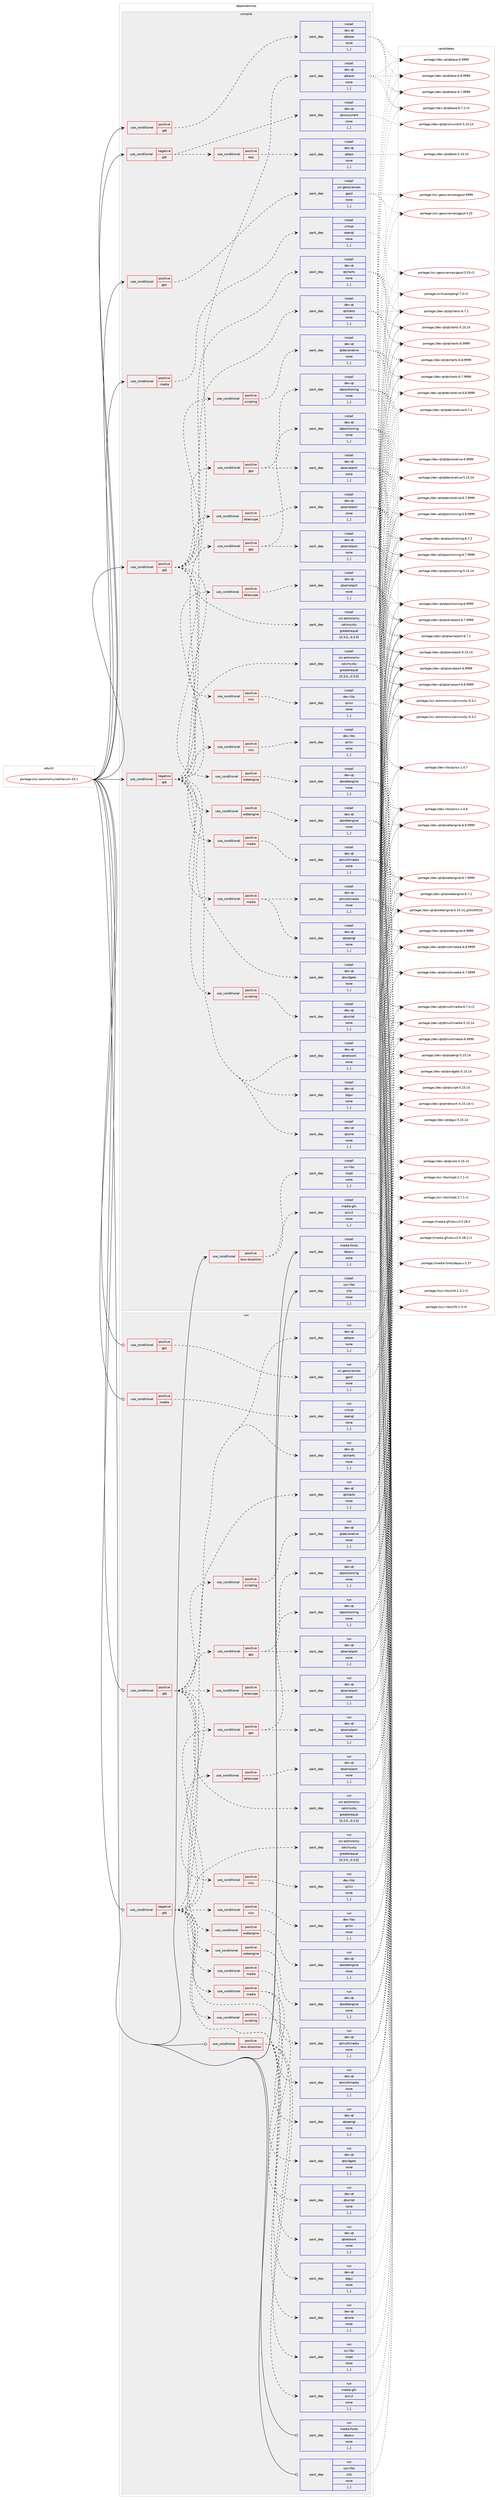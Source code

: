 digraph prolog {

# *************
# Graph options
# *************

newrank=true;
concentrate=true;
compound=true;
graph [rankdir=LR,fontname=Helvetica,fontsize=10,ranksep=1.5];#, ranksep=2.5, nodesep=0.2];
edge  [arrowhead=vee];
node  [fontname=Helvetica,fontsize=10];

# **********
# The ebuild
# **********

subgraph cluster_leftcol {
color=gray;
label=<<i>ebuild</i>>;
id [label="portage://sci-astronomy/stellarium-24.1", color=red, width=4, href="../sci-astronomy/stellarium-24.1.svg"];
}

# ****************
# The dependencies
# ****************

subgraph cluster_midcol {
color=gray;
label=<<i>dependencies</i>>;
subgraph cluster_compile {
fillcolor="#eeeeee";
style=filled;
label=<<i>compile</i>>;
subgraph cond237248 {
dependency901154 [label=<<TABLE BORDER="0" CELLBORDER="1" CELLSPACING="0" CELLPADDING="4"><TR><TD ROWSPAN="3" CELLPADDING="10">use_conditional</TD></TR><TR><TD>negative</TD></TR><TR><TD>qt6</TD></TR></TABLE>>, shape=none, color=red];
subgraph pack657340 {
dependency901155 [label=<<TABLE BORDER="0" CELLBORDER="1" CELLSPACING="0" CELLPADDING="4" WIDTH="220"><TR><TD ROWSPAN="6" CELLPADDING="30">pack_dep</TD></TR><TR><TD WIDTH="110">install</TD></TR><TR><TD>dev-qt</TD></TR><TR><TD>qtcharts</TD></TR><TR><TD>none</TD></TR><TR><TD>[,,]</TD></TR></TABLE>>, shape=none, color=blue];
}
dependency901154:e -> dependency901155:w [weight=20,style="dashed",arrowhead="vee"];
subgraph pack657341 {
dependency901156 [label=<<TABLE BORDER="0" CELLBORDER="1" CELLSPACING="0" CELLPADDING="4" WIDTH="220"><TR><TD ROWSPAN="6" CELLPADDING="30">pack_dep</TD></TR><TR><TD WIDTH="110">install</TD></TR><TR><TD>dev-qt</TD></TR><TR><TD>qtcore</TD></TR><TR><TD>none</TD></TR><TR><TD>[,,]</TD></TR></TABLE>>, shape=none, color=blue];
}
dependency901154:e -> dependency901156:w [weight=20,style="dashed",arrowhead="vee"];
subgraph pack657342 {
dependency901157 [label=<<TABLE BORDER="0" CELLBORDER="1" CELLSPACING="0" CELLPADDING="4" WIDTH="220"><TR><TD ROWSPAN="6" CELLPADDING="30">pack_dep</TD></TR><TR><TD WIDTH="110">install</TD></TR><TR><TD>dev-qt</TD></TR><TR><TD>qtgui</TD></TR><TR><TD>none</TD></TR><TR><TD>[,,]</TD></TR></TABLE>>, shape=none, color=blue];
}
dependency901154:e -> dependency901157:w [weight=20,style="dashed",arrowhead="vee"];
subgraph pack657343 {
dependency901158 [label=<<TABLE BORDER="0" CELLBORDER="1" CELLSPACING="0" CELLPADDING="4" WIDTH="220"><TR><TD ROWSPAN="6" CELLPADDING="30">pack_dep</TD></TR><TR><TD WIDTH="110">install</TD></TR><TR><TD>dev-qt</TD></TR><TR><TD>qtnetwork</TD></TR><TR><TD>none</TD></TR><TR><TD>[,,]</TD></TR></TABLE>>, shape=none, color=blue];
}
dependency901154:e -> dependency901158:w [weight=20,style="dashed",arrowhead="vee"];
subgraph pack657344 {
dependency901159 [label=<<TABLE BORDER="0" CELLBORDER="1" CELLSPACING="0" CELLPADDING="4" WIDTH="220"><TR><TD ROWSPAN="6" CELLPADDING="30">pack_dep</TD></TR><TR><TD WIDTH="110">install</TD></TR><TR><TD>dev-qt</TD></TR><TR><TD>qtwidgets</TD></TR><TR><TD>none</TD></TR><TR><TD>[,,]</TD></TR></TABLE>>, shape=none, color=blue];
}
dependency901154:e -> dependency901159:w [weight=20,style="dashed",arrowhead="vee"];
subgraph pack657345 {
dependency901160 [label=<<TABLE BORDER="0" CELLBORDER="1" CELLSPACING="0" CELLPADDING="4" WIDTH="220"><TR><TD ROWSPAN="6" CELLPADDING="30">pack_dep</TD></TR><TR><TD WIDTH="110">install</TD></TR><TR><TD>sci-astronomy</TD></TR><TR><TD>calcmysky</TD></TR><TR><TD>greaterequal</TD></TR><TR><TD>[0.3.0,,,0.3.0]</TD></TR></TABLE>>, shape=none, color=blue];
}
dependency901154:e -> dependency901160:w [weight=20,style="dashed",arrowhead="vee"];
subgraph cond237249 {
dependency901161 [label=<<TABLE BORDER="0" CELLBORDER="1" CELLSPACING="0" CELLPADDING="4"><TR><TD ROWSPAN="3" CELLPADDING="10">use_conditional</TD></TR><TR><TD>positive</TD></TR><TR><TD>gps</TD></TR></TABLE>>, shape=none, color=red];
subgraph pack657346 {
dependency901162 [label=<<TABLE BORDER="0" CELLBORDER="1" CELLSPACING="0" CELLPADDING="4" WIDTH="220"><TR><TD ROWSPAN="6" CELLPADDING="30">pack_dep</TD></TR><TR><TD WIDTH="110">install</TD></TR><TR><TD>dev-qt</TD></TR><TR><TD>qtpositioning</TD></TR><TR><TD>none</TD></TR><TR><TD>[,,]</TD></TR></TABLE>>, shape=none, color=blue];
}
dependency901161:e -> dependency901162:w [weight=20,style="dashed",arrowhead="vee"];
subgraph pack657347 {
dependency901163 [label=<<TABLE BORDER="0" CELLBORDER="1" CELLSPACING="0" CELLPADDING="4" WIDTH="220"><TR><TD ROWSPAN="6" CELLPADDING="30">pack_dep</TD></TR><TR><TD WIDTH="110">install</TD></TR><TR><TD>dev-qt</TD></TR><TR><TD>qtserialport</TD></TR><TR><TD>none</TD></TR><TR><TD>[,,]</TD></TR></TABLE>>, shape=none, color=blue];
}
dependency901161:e -> dependency901163:w [weight=20,style="dashed",arrowhead="vee"];
}
dependency901154:e -> dependency901161:w [weight=20,style="dashed",arrowhead="vee"];
subgraph cond237250 {
dependency901164 [label=<<TABLE BORDER="0" CELLBORDER="1" CELLSPACING="0" CELLPADDING="4"><TR><TD ROWSPAN="3" CELLPADDING="10">use_conditional</TD></TR><TR><TD>positive</TD></TR><TR><TD>media</TD></TR></TABLE>>, shape=none, color=red];
subgraph pack657348 {
dependency901165 [label=<<TABLE BORDER="0" CELLBORDER="1" CELLSPACING="0" CELLPADDING="4" WIDTH="220"><TR><TD ROWSPAN="6" CELLPADDING="30">pack_dep</TD></TR><TR><TD WIDTH="110">install</TD></TR><TR><TD>dev-qt</TD></TR><TR><TD>qtmultimedia</TD></TR><TR><TD>none</TD></TR><TR><TD>[,,]</TD></TR></TABLE>>, shape=none, color=blue];
}
dependency901164:e -> dependency901165:w [weight=20,style="dashed",arrowhead="vee"];
subgraph pack657349 {
dependency901166 [label=<<TABLE BORDER="0" CELLBORDER="1" CELLSPACING="0" CELLPADDING="4" WIDTH="220"><TR><TD ROWSPAN="6" CELLPADDING="30">pack_dep</TD></TR><TR><TD WIDTH="110">install</TD></TR><TR><TD>dev-qt</TD></TR><TR><TD>qtopengl</TD></TR><TR><TD>none</TD></TR><TR><TD>[,,]</TD></TR></TABLE>>, shape=none, color=blue];
}
dependency901164:e -> dependency901166:w [weight=20,style="dashed",arrowhead="vee"];
}
dependency901154:e -> dependency901164:w [weight=20,style="dashed",arrowhead="vee"];
subgraph cond237251 {
dependency901167 [label=<<TABLE BORDER="0" CELLBORDER="1" CELLSPACING="0" CELLPADDING="4"><TR><TD ROWSPAN="3" CELLPADDING="10">use_conditional</TD></TR><TR><TD>positive</TD></TR><TR><TD>scripting</TD></TR></TABLE>>, shape=none, color=red];
subgraph pack657350 {
dependency901168 [label=<<TABLE BORDER="0" CELLBORDER="1" CELLSPACING="0" CELLPADDING="4" WIDTH="220"><TR><TD ROWSPAN="6" CELLPADDING="30">pack_dep</TD></TR><TR><TD WIDTH="110">install</TD></TR><TR><TD>dev-qt</TD></TR><TR><TD>qtscript</TD></TR><TR><TD>none</TD></TR><TR><TD>[,,]</TD></TR></TABLE>>, shape=none, color=blue];
}
dependency901167:e -> dependency901168:w [weight=20,style="dashed",arrowhead="vee"];
}
dependency901154:e -> dependency901167:w [weight=20,style="dashed",arrowhead="vee"];
subgraph cond237252 {
dependency901169 [label=<<TABLE BORDER="0" CELLBORDER="1" CELLSPACING="0" CELLPADDING="4"><TR><TD ROWSPAN="3" CELLPADDING="10">use_conditional</TD></TR><TR><TD>positive</TD></TR><TR><TD>telescope</TD></TR></TABLE>>, shape=none, color=red];
subgraph pack657351 {
dependency901170 [label=<<TABLE BORDER="0" CELLBORDER="1" CELLSPACING="0" CELLPADDING="4" WIDTH="220"><TR><TD ROWSPAN="6" CELLPADDING="30">pack_dep</TD></TR><TR><TD WIDTH="110">install</TD></TR><TR><TD>dev-qt</TD></TR><TR><TD>qtserialport</TD></TR><TR><TD>none</TD></TR><TR><TD>[,,]</TD></TR></TABLE>>, shape=none, color=blue];
}
dependency901169:e -> dependency901170:w [weight=20,style="dashed",arrowhead="vee"];
}
dependency901154:e -> dependency901169:w [weight=20,style="dashed",arrowhead="vee"];
subgraph cond237253 {
dependency901171 [label=<<TABLE BORDER="0" CELLBORDER="1" CELLSPACING="0" CELLPADDING="4"><TR><TD ROWSPAN="3" CELLPADDING="10">use_conditional</TD></TR><TR><TD>positive</TD></TR><TR><TD>webengine</TD></TR></TABLE>>, shape=none, color=red];
subgraph pack657352 {
dependency901172 [label=<<TABLE BORDER="0" CELLBORDER="1" CELLSPACING="0" CELLPADDING="4" WIDTH="220"><TR><TD ROWSPAN="6" CELLPADDING="30">pack_dep</TD></TR><TR><TD WIDTH="110">install</TD></TR><TR><TD>dev-qt</TD></TR><TR><TD>qtwebengine</TD></TR><TR><TD>none</TD></TR><TR><TD>[,,]</TD></TR></TABLE>>, shape=none, color=blue];
}
dependency901171:e -> dependency901172:w [weight=20,style="dashed",arrowhead="vee"];
}
dependency901154:e -> dependency901171:w [weight=20,style="dashed",arrowhead="vee"];
subgraph cond237254 {
dependency901173 [label=<<TABLE BORDER="0" CELLBORDER="1" CELLSPACING="0" CELLPADDING="4"><TR><TD ROWSPAN="3" CELLPADDING="10">use_conditional</TD></TR><TR><TD>positive</TD></TR><TR><TD>xlsx</TD></TR></TABLE>>, shape=none, color=red];
subgraph pack657353 {
dependency901174 [label=<<TABLE BORDER="0" CELLBORDER="1" CELLSPACING="0" CELLPADDING="4" WIDTH="220"><TR><TD ROWSPAN="6" CELLPADDING="30">pack_dep</TD></TR><TR><TD WIDTH="110">install</TD></TR><TR><TD>dev-libs</TD></TR><TR><TD>qxlsx</TD></TR><TR><TD>none</TD></TR><TR><TD>[,,]</TD></TR></TABLE>>, shape=none, color=blue];
}
dependency901173:e -> dependency901174:w [weight=20,style="dashed",arrowhead="vee"];
}
dependency901154:e -> dependency901173:w [weight=20,style="dashed",arrowhead="vee"];
}
id:e -> dependency901154:w [weight=20,style="solid",arrowhead="vee"];
subgraph cond237255 {
dependency901175 [label=<<TABLE BORDER="0" CELLBORDER="1" CELLSPACING="0" CELLPADDING="4"><TR><TD ROWSPAN="3" CELLPADDING="10">use_conditional</TD></TR><TR><TD>negative</TD></TR><TR><TD>qt6</TD></TR></TABLE>>, shape=none, color=red];
subgraph pack657354 {
dependency901176 [label=<<TABLE BORDER="0" CELLBORDER="1" CELLSPACING="0" CELLPADDING="4" WIDTH="220"><TR><TD ROWSPAN="6" CELLPADDING="30">pack_dep</TD></TR><TR><TD WIDTH="110">install</TD></TR><TR><TD>dev-qt</TD></TR><TR><TD>qtconcurrent</TD></TR><TR><TD>none</TD></TR><TR><TD>[,,]</TD></TR></TABLE>>, shape=none, color=blue];
}
dependency901175:e -> dependency901176:w [weight=20,style="dashed",arrowhead="vee"];
subgraph cond237256 {
dependency901177 [label=<<TABLE BORDER="0" CELLBORDER="1" CELLSPACING="0" CELLPADDING="4"><TR><TD ROWSPAN="3" CELLPADDING="10">use_conditional</TD></TR><TR><TD>positive</TD></TR><TR><TD>test</TD></TR></TABLE>>, shape=none, color=red];
subgraph pack657355 {
dependency901178 [label=<<TABLE BORDER="0" CELLBORDER="1" CELLSPACING="0" CELLPADDING="4" WIDTH="220"><TR><TD ROWSPAN="6" CELLPADDING="30">pack_dep</TD></TR><TR><TD WIDTH="110">install</TD></TR><TR><TD>dev-qt</TD></TR><TR><TD>qttest</TD></TR><TR><TD>none</TD></TR><TR><TD>[,,]</TD></TR></TABLE>>, shape=none, color=blue];
}
dependency901177:e -> dependency901178:w [weight=20,style="dashed",arrowhead="vee"];
}
dependency901175:e -> dependency901177:w [weight=20,style="dashed",arrowhead="vee"];
}
id:e -> dependency901175:w [weight=20,style="solid",arrowhead="vee"];
subgraph cond237257 {
dependency901179 [label=<<TABLE BORDER="0" CELLBORDER="1" CELLSPACING="0" CELLPADDING="4"><TR><TD ROWSPAN="3" CELLPADDING="10">use_conditional</TD></TR><TR><TD>positive</TD></TR><TR><TD>gps</TD></TR></TABLE>>, shape=none, color=red];
subgraph pack657356 {
dependency901180 [label=<<TABLE BORDER="0" CELLBORDER="1" CELLSPACING="0" CELLPADDING="4" WIDTH="220"><TR><TD ROWSPAN="6" CELLPADDING="30">pack_dep</TD></TR><TR><TD WIDTH="110">install</TD></TR><TR><TD>sci-geosciences</TD></TR><TR><TD>gpsd</TD></TR><TR><TD>none</TD></TR><TR><TD>[,,]</TD></TR></TABLE>>, shape=none, color=blue];
}
dependency901179:e -> dependency901180:w [weight=20,style="dashed",arrowhead="vee"];
}
id:e -> dependency901179:w [weight=20,style="solid",arrowhead="vee"];
subgraph cond237258 {
dependency901181 [label=<<TABLE BORDER="0" CELLBORDER="1" CELLSPACING="0" CELLPADDING="4"><TR><TD ROWSPAN="3" CELLPADDING="10">use_conditional</TD></TR><TR><TD>positive</TD></TR><TR><TD>lens-distortion</TD></TR></TABLE>>, shape=none, color=red];
subgraph pack657357 {
dependency901182 [label=<<TABLE BORDER="0" CELLBORDER="1" CELLSPACING="0" CELLPADDING="4" WIDTH="220"><TR><TD ROWSPAN="6" CELLPADDING="30">pack_dep</TD></TR><TR><TD WIDTH="110">install</TD></TR><TR><TD>media-gfx</TD></TR><TR><TD>exiv2</TD></TR><TR><TD>none</TD></TR><TR><TD>[,,]</TD></TR></TABLE>>, shape=none, color=blue];
}
dependency901181:e -> dependency901182:w [weight=20,style="dashed",arrowhead="vee"];
subgraph pack657358 {
dependency901183 [label=<<TABLE BORDER="0" CELLBORDER="1" CELLSPACING="0" CELLPADDING="4" WIDTH="220"><TR><TD ROWSPAN="6" CELLPADDING="30">pack_dep</TD></TR><TR><TD WIDTH="110">install</TD></TR><TR><TD>sci-libs</TD></TR><TR><TD>nlopt</TD></TR><TR><TD>none</TD></TR><TR><TD>[,,]</TD></TR></TABLE>>, shape=none, color=blue];
}
dependency901181:e -> dependency901183:w [weight=20,style="dashed",arrowhead="vee"];
}
id:e -> dependency901181:w [weight=20,style="solid",arrowhead="vee"];
subgraph cond237259 {
dependency901184 [label=<<TABLE BORDER="0" CELLBORDER="1" CELLSPACING="0" CELLPADDING="4"><TR><TD ROWSPAN="3" CELLPADDING="10">use_conditional</TD></TR><TR><TD>positive</TD></TR><TR><TD>media</TD></TR></TABLE>>, shape=none, color=red];
subgraph pack657359 {
dependency901185 [label=<<TABLE BORDER="0" CELLBORDER="1" CELLSPACING="0" CELLPADDING="4" WIDTH="220"><TR><TD ROWSPAN="6" CELLPADDING="30">pack_dep</TD></TR><TR><TD WIDTH="110">install</TD></TR><TR><TD>virtual</TD></TR><TR><TD>opengl</TD></TR><TR><TD>none</TD></TR><TR><TD>[,,]</TD></TR></TABLE>>, shape=none, color=blue];
}
dependency901184:e -> dependency901185:w [weight=20,style="dashed",arrowhead="vee"];
}
id:e -> dependency901184:w [weight=20,style="solid",arrowhead="vee"];
subgraph cond237260 {
dependency901186 [label=<<TABLE BORDER="0" CELLBORDER="1" CELLSPACING="0" CELLPADDING="4"><TR><TD ROWSPAN="3" CELLPADDING="10">use_conditional</TD></TR><TR><TD>positive</TD></TR><TR><TD>qt6</TD></TR></TABLE>>, shape=none, color=red];
subgraph pack657360 {
dependency901187 [label=<<TABLE BORDER="0" CELLBORDER="1" CELLSPACING="0" CELLPADDING="4" WIDTH="220"><TR><TD ROWSPAN="6" CELLPADDING="30">pack_dep</TD></TR><TR><TD WIDTH="110">install</TD></TR><TR><TD>dev-qt</TD></TR><TR><TD>qtbase</TD></TR><TR><TD>none</TD></TR><TR><TD>[,,]</TD></TR></TABLE>>, shape=none, color=blue];
}
dependency901186:e -> dependency901187:w [weight=20,style="dashed",arrowhead="vee"];
}
id:e -> dependency901186:w [weight=20,style="solid",arrowhead="vee"];
subgraph cond237261 {
dependency901188 [label=<<TABLE BORDER="0" CELLBORDER="1" CELLSPACING="0" CELLPADDING="4"><TR><TD ROWSPAN="3" CELLPADDING="10">use_conditional</TD></TR><TR><TD>positive</TD></TR><TR><TD>qt6</TD></TR></TABLE>>, shape=none, color=red];
subgraph pack657361 {
dependency901189 [label=<<TABLE BORDER="0" CELLBORDER="1" CELLSPACING="0" CELLPADDING="4" WIDTH="220"><TR><TD ROWSPAN="6" CELLPADDING="30">pack_dep</TD></TR><TR><TD WIDTH="110">install</TD></TR><TR><TD>dev-qt</TD></TR><TR><TD>qtbase</TD></TR><TR><TD>none</TD></TR><TR><TD>[,,]</TD></TR></TABLE>>, shape=none, color=blue];
}
dependency901188:e -> dependency901189:w [weight=20,style="dashed",arrowhead="vee"];
subgraph pack657362 {
dependency901190 [label=<<TABLE BORDER="0" CELLBORDER="1" CELLSPACING="0" CELLPADDING="4" WIDTH="220"><TR><TD ROWSPAN="6" CELLPADDING="30">pack_dep</TD></TR><TR><TD WIDTH="110">install</TD></TR><TR><TD>dev-qt</TD></TR><TR><TD>qtcharts</TD></TR><TR><TD>none</TD></TR><TR><TD>[,,]</TD></TR></TABLE>>, shape=none, color=blue];
}
dependency901188:e -> dependency901190:w [weight=20,style="dashed",arrowhead="vee"];
subgraph pack657363 {
dependency901191 [label=<<TABLE BORDER="0" CELLBORDER="1" CELLSPACING="0" CELLPADDING="4" WIDTH="220"><TR><TD ROWSPAN="6" CELLPADDING="30">pack_dep</TD></TR><TR><TD WIDTH="110">install</TD></TR><TR><TD>sci-astronomy</TD></TR><TR><TD>calcmysky</TD></TR><TR><TD>greaterequal</TD></TR><TR><TD>[0.3.0,,,0.3.0]</TD></TR></TABLE>>, shape=none, color=blue];
}
dependency901188:e -> dependency901191:w [weight=20,style="dashed",arrowhead="vee"];
subgraph cond237262 {
dependency901192 [label=<<TABLE BORDER="0" CELLBORDER="1" CELLSPACING="0" CELLPADDING="4"><TR><TD ROWSPAN="3" CELLPADDING="10">use_conditional</TD></TR><TR><TD>positive</TD></TR><TR><TD>gps</TD></TR></TABLE>>, shape=none, color=red];
subgraph pack657364 {
dependency901193 [label=<<TABLE BORDER="0" CELLBORDER="1" CELLSPACING="0" CELLPADDING="4" WIDTH="220"><TR><TD ROWSPAN="6" CELLPADDING="30">pack_dep</TD></TR><TR><TD WIDTH="110">install</TD></TR><TR><TD>dev-qt</TD></TR><TR><TD>qtpositioning</TD></TR><TR><TD>none</TD></TR><TR><TD>[,,]</TD></TR></TABLE>>, shape=none, color=blue];
}
dependency901192:e -> dependency901193:w [weight=20,style="dashed",arrowhead="vee"];
subgraph pack657365 {
dependency901194 [label=<<TABLE BORDER="0" CELLBORDER="1" CELLSPACING="0" CELLPADDING="4" WIDTH="220"><TR><TD ROWSPAN="6" CELLPADDING="30">pack_dep</TD></TR><TR><TD WIDTH="110">install</TD></TR><TR><TD>dev-qt</TD></TR><TR><TD>qtserialport</TD></TR><TR><TD>none</TD></TR><TR><TD>[,,]</TD></TR></TABLE>>, shape=none, color=blue];
}
dependency901192:e -> dependency901194:w [weight=20,style="dashed",arrowhead="vee"];
}
dependency901188:e -> dependency901192:w [weight=20,style="dashed",arrowhead="vee"];
subgraph cond237263 {
dependency901195 [label=<<TABLE BORDER="0" CELLBORDER="1" CELLSPACING="0" CELLPADDING="4"><TR><TD ROWSPAN="3" CELLPADDING="10">use_conditional</TD></TR><TR><TD>positive</TD></TR><TR><TD>media</TD></TR></TABLE>>, shape=none, color=red];
subgraph pack657366 {
dependency901196 [label=<<TABLE BORDER="0" CELLBORDER="1" CELLSPACING="0" CELLPADDING="4" WIDTH="220"><TR><TD ROWSPAN="6" CELLPADDING="30">pack_dep</TD></TR><TR><TD WIDTH="110">install</TD></TR><TR><TD>dev-qt</TD></TR><TR><TD>qtmultimedia</TD></TR><TR><TD>none</TD></TR><TR><TD>[,,]</TD></TR></TABLE>>, shape=none, color=blue];
}
dependency901195:e -> dependency901196:w [weight=20,style="dashed",arrowhead="vee"];
}
dependency901188:e -> dependency901195:w [weight=20,style="dashed",arrowhead="vee"];
subgraph cond237264 {
dependency901197 [label=<<TABLE BORDER="0" CELLBORDER="1" CELLSPACING="0" CELLPADDING="4"><TR><TD ROWSPAN="3" CELLPADDING="10">use_conditional</TD></TR><TR><TD>positive</TD></TR><TR><TD>scripting</TD></TR></TABLE>>, shape=none, color=red];
subgraph pack657367 {
dependency901198 [label=<<TABLE BORDER="0" CELLBORDER="1" CELLSPACING="0" CELLPADDING="4" WIDTH="220"><TR><TD ROWSPAN="6" CELLPADDING="30">pack_dep</TD></TR><TR><TD WIDTH="110">install</TD></TR><TR><TD>dev-qt</TD></TR><TR><TD>qtdeclarative</TD></TR><TR><TD>none</TD></TR><TR><TD>[,,]</TD></TR></TABLE>>, shape=none, color=blue];
}
dependency901197:e -> dependency901198:w [weight=20,style="dashed",arrowhead="vee"];
}
dependency901188:e -> dependency901197:w [weight=20,style="dashed",arrowhead="vee"];
subgraph cond237265 {
dependency901199 [label=<<TABLE BORDER="0" CELLBORDER="1" CELLSPACING="0" CELLPADDING="4"><TR><TD ROWSPAN="3" CELLPADDING="10">use_conditional</TD></TR><TR><TD>positive</TD></TR><TR><TD>telescope</TD></TR></TABLE>>, shape=none, color=red];
subgraph pack657368 {
dependency901200 [label=<<TABLE BORDER="0" CELLBORDER="1" CELLSPACING="0" CELLPADDING="4" WIDTH="220"><TR><TD ROWSPAN="6" CELLPADDING="30">pack_dep</TD></TR><TR><TD WIDTH="110">install</TD></TR><TR><TD>dev-qt</TD></TR><TR><TD>qtserialport</TD></TR><TR><TD>none</TD></TR><TR><TD>[,,]</TD></TR></TABLE>>, shape=none, color=blue];
}
dependency901199:e -> dependency901200:w [weight=20,style="dashed",arrowhead="vee"];
}
dependency901188:e -> dependency901199:w [weight=20,style="dashed",arrowhead="vee"];
subgraph cond237266 {
dependency901201 [label=<<TABLE BORDER="0" CELLBORDER="1" CELLSPACING="0" CELLPADDING="4"><TR><TD ROWSPAN="3" CELLPADDING="10">use_conditional</TD></TR><TR><TD>positive</TD></TR><TR><TD>webengine</TD></TR></TABLE>>, shape=none, color=red];
subgraph pack657369 {
dependency901202 [label=<<TABLE BORDER="0" CELLBORDER="1" CELLSPACING="0" CELLPADDING="4" WIDTH="220"><TR><TD ROWSPAN="6" CELLPADDING="30">pack_dep</TD></TR><TR><TD WIDTH="110">install</TD></TR><TR><TD>dev-qt</TD></TR><TR><TD>qtwebengine</TD></TR><TR><TD>none</TD></TR><TR><TD>[,,]</TD></TR></TABLE>>, shape=none, color=blue];
}
dependency901201:e -> dependency901202:w [weight=20,style="dashed",arrowhead="vee"];
}
dependency901188:e -> dependency901201:w [weight=20,style="dashed",arrowhead="vee"];
subgraph cond237267 {
dependency901203 [label=<<TABLE BORDER="0" CELLBORDER="1" CELLSPACING="0" CELLPADDING="4"><TR><TD ROWSPAN="3" CELLPADDING="10">use_conditional</TD></TR><TR><TD>positive</TD></TR><TR><TD>xlsx</TD></TR></TABLE>>, shape=none, color=red];
subgraph pack657370 {
dependency901204 [label=<<TABLE BORDER="0" CELLBORDER="1" CELLSPACING="0" CELLPADDING="4" WIDTH="220"><TR><TD ROWSPAN="6" CELLPADDING="30">pack_dep</TD></TR><TR><TD WIDTH="110">install</TD></TR><TR><TD>dev-libs</TD></TR><TR><TD>qxlsx</TD></TR><TR><TD>none</TD></TR><TR><TD>[,,]</TD></TR></TABLE>>, shape=none, color=blue];
}
dependency901203:e -> dependency901204:w [weight=20,style="dashed",arrowhead="vee"];
}
dependency901188:e -> dependency901203:w [weight=20,style="dashed",arrowhead="vee"];
}
id:e -> dependency901188:w [weight=20,style="solid",arrowhead="vee"];
subgraph pack657371 {
dependency901205 [label=<<TABLE BORDER="0" CELLBORDER="1" CELLSPACING="0" CELLPADDING="4" WIDTH="220"><TR><TD ROWSPAN="6" CELLPADDING="30">pack_dep</TD></TR><TR><TD WIDTH="110">install</TD></TR><TR><TD>media-fonts</TD></TR><TR><TD>dejavu</TD></TR><TR><TD>none</TD></TR><TR><TD>[,,]</TD></TR></TABLE>>, shape=none, color=blue];
}
id:e -> dependency901205:w [weight=20,style="solid",arrowhead="vee"];
subgraph pack657372 {
dependency901206 [label=<<TABLE BORDER="0" CELLBORDER="1" CELLSPACING="0" CELLPADDING="4" WIDTH="220"><TR><TD ROWSPAN="6" CELLPADDING="30">pack_dep</TD></TR><TR><TD WIDTH="110">install</TD></TR><TR><TD>sys-libs</TD></TR><TR><TD>zlib</TD></TR><TR><TD>none</TD></TR><TR><TD>[,,]</TD></TR></TABLE>>, shape=none, color=blue];
}
id:e -> dependency901206:w [weight=20,style="solid",arrowhead="vee"];
}
subgraph cluster_compileandrun {
fillcolor="#eeeeee";
style=filled;
label=<<i>compile and run</i>>;
}
subgraph cluster_run {
fillcolor="#eeeeee";
style=filled;
label=<<i>run</i>>;
subgraph cond237268 {
dependency901207 [label=<<TABLE BORDER="0" CELLBORDER="1" CELLSPACING="0" CELLPADDING="4"><TR><TD ROWSPAN="3" CELLPADDING="10">use_conditional</TD></TR><TR><TD>negative</TD></TR><TR><TD>qt6</TD></TR></TABLE>>, shape=none, color=red];
subgraph pack657373 {
dependency901208 [label=<<TABLE BORDER="0" CELLBORDER="1" CELLSPACING="0" CELLPADDING="4" WIDTH="220"><TR><TD ROWSPAN="6" CELLPADDING="30">pack_dep</TD></TR><TR><TD WIDTH="110">run</TD></TR><TR><TD>dev-qt</TD></TR><TR><TD>qtcharts</TD></TR><TR><TD>none</TD></TR><TR><TD>[,,]</TD></TR></TABLE>>, shape=none, color=blue];
}
dependency901207:e -> dependency901208:w [weight=20,style="dashed",arrowhead="vee"];
subgraph pack657374 {
dependency901209 [label=<<TABLE BORDER="0" CELLBORDER="1" CELLSPACING="0" CELLPADDING="4" WIDTH="220"><TR><TD ROWSPAN="6" CELLPADDING="30">pack_dep</TD></TR><TR><TD WIDTH="110">run</TD></TR><TR><TD>dev-qt</TD></TR><TR><TD>qtcore</TD></TR><TR><TD>none</TD></TR><TR><TD>[,,]</TD></TR></TABLE>>, shape=none, color=blue];
}
dependency901207:e -> dependency901209:w [weight=20,style="dashed",arrowhead="vee"];
subgraph pack657375 {
dependency901210 [label=<<TABLE BORDER="0" CELLBORDER="1" CELLSPACING="0" CELLPADDING="4" WIDTH="220"><TR><TD ROWSPAN="6" CELLPADDING="30">pack_dep</TD></TR><TR><TD WIDTH="110">run</TD></TR><TR><TD>dev-qt</TD></TR><TR><TD>qtgui</TD></TR><TR><TD>none</TD></TR><TR><TD>[,,]</TD></TR></TABLE>>, shape=none, color=blue];
}
dependency901207:e -> dependency901210:w [weight=20,style="dashed",arrowhead="vee"];
subgraph pack657376 {
dependency901211 [label=<<TABLE BORDER="0" CELLBORDER="1" CELLSPACING="0" CELLPADDING="4" WIDTH="220"><TR><TD ROWSPAN="6" CELLPADDING="30">pack_dep</TD></TR><TR><TD WIDTH="110">run</TD></TR><TR><TD>dev-qt</TD></TR><TR><TD>qtnetwork</TD></TR><TR><TD>none</TD></TR><TR><TD>[,,]</TD></TR></TABLE>>, shape=none, color=blue];
}
dependency901207:e -> dependency901211:w [weight=20,style="dashed",arrowhead="vee"];
subgraph pack657377 {
dependency901212 [label=<<TABLE BORDER="0" CELLBORDER="1" CELLSPACING="0" CELLPADDING="4" WIDTH="220"><TR><TD ROWSPAN="6" CELLPADDING="30">pack_dep</TD></TR><TR><TD WIDTH="110">run</TD></TR><TR><TD>dev-qt</TD></TR><TR><TD>qtwidgets</TD></TR><TR><TD>none</TD></TR><TR><TD>[,,]</TD></TR></TABLE>>, shape=none, color=blue];
}
dependency901207:e -> dependency901212:w [weight=20,style="dashed",arrowhead="vee"];
subgraph pack657378 {
dependency901213 [label=<<TABLE BORDER="0" CELLBORDER="1" CELLSPACING="0" CELLPADDING="4" WIDTH="220"><TR><TD ROWSPAN="6" CELLPADDING="30">pack_dep</TD></TR><TR><TD WIDTH="110">run</TD></TR><TR><TD>sci-astronomy</TD></TR><TR><TD>calcmysky</TD></TR><TR><TD>greaterequal</TD></TR><TR><TD>[0.3.0,,,0.3.0]</TD></TR></TABLE>>, shape=none, color=blue];
}
dependency901207:e -> dependency901213:w [weight=20,style="dashed",arrowhead="vee"];
subgraph cond237269 {
dependency901214 [label=<<TABLE BORDER="0" CELLBORDER="1" CELLSPACING="0" CELLPADDING="4"><TR><TD ROWSPAN="3" CELLPADDING="10">use_conditional</TD></TR><TR><TD>positive</TD></TR><TR><TD>gps</TD></TR></TABLE>>, shape=none, color=red];
subgraph pack657379 {
dependency901215 [label=<<TABLE BORDER="0" CELLBORDER="1" CELLSPACING="0" CELLPADDING="4" WIDTH="220"><TR><TD ROWSPAN="6" CELLPADDING="30">pack_dep</TD></TR><TR><TD WIDTH="110">run</TD></TR><TR><TD>dev-qt</TD></TR><TR><TD>qtpositioning</TD></TR><TR><TD>none</TD></TR><TR><TD>[,,]</TD></TR></TABLE>>, shape=none, color=blue];
}
dependency901214:e -> dependency901215:w [weight=20,style="dashed",arrowhead="vee"];
subgraph pack657380 {
dependency901216 [label=<<TABLE BORDER="0" CELLBORDER="1" CELLSPACING="0" CELLPADDING="4" WIDTH="220"><TR><TD ROWSPAN="6" CELLPADDING="30">pack_dep</TD></TR><TR><TD WIDTH="110">run</TD></TR><TR><TD>dev-qt</TD></TR><TR><TD>qtserialport</TD></TR><TR><TD>none</TD></TR><TR><TD>[,,]</TD></TR></TABLE>>, shape=none, color=blue];
}
dependency901214:e -> dependency901216:w [weight=20,style="dashed",arrowhead="vee"];
}
dependency901207:e -> dependency901214:w [weight=20,style="dashed",arrowhead="vee"];
subgraph cond237270 {
dependency901217 [label=<<TABLE BORDER="0" CELLBORDER="1" CELLSPACING="0" CELLPADDING="4"><TR><TD ROWSPAN="3" CELLPADDING="10">use_conditional</TD></TR><TR><TD>positive</TD></TR><TR><TD>media</TD></TR></TABLE>>, shape=none, color=red];
subgraph pack657381 {
dependency901218 [label=<<TABLE BORDER="0" CELLBORDER="1" CELLSPACING="0" CELLPADDING="4" WIDTH="220"><TR><TD ROWSPAN="6" CELLPADDING="30">pack_dep</TD></TR><TR><TD WIDTH="110">run</TD></TR><TR><TD>dev-qt</TD></TR><TR><TD>qtmultimedia</TD></TR><TR><TD>none</TD></TR><TR><TD>[,,]</TD></TR></TABLE>>, shape=none, color=blue];
}
dependency901217:e -> dependency901218:w [weight=20,style="dashed",arrowhead="vee"];
subgraph pack657382 {
dependency901219 [label=<<TABLE BORDER="0" CELLBORDER="1" CELLSPACING="0" CELLPADDING="4" WIDTH="220"><TR><TD ROWSPAN="6" CELLPADDING="30">pack_dep</TD></TR><TR><TD WIDTH="110">run</TD></TR><TR><TD>dev-qt</TD></TR><TR><TD>qtopengl</TD></TR><TR><TD>none</TD></TR><TR><TD>[,,]</TD></TR></TABLE>>, shape=none, color=blue];
}
dependency901217:e -> dependency901219:w [weight=20,style="dashed",arrowhead="vee"];
}
dependency901207:e -> dependency901217:w [weight=20,style="dashed",arrowhead="vee"];
subgraph cond237271 {
dependency901220 [label=<<TABLE BORDER="0" CELLBORDER="1" CELLSPACING="0" CELLPADDING="4"><TR><TD ROWSPAN="3" CELLPADDING="10">use_conditional</TD></TR><TR><TD>positive</TD></TR><TR><TD>scripting</TD></TR></TABLE>>, shape=none, color=red];
subgraph pack657383 {
dependency901221 [label=<<TABLE BORDER="0" CELLBORDER="1" CELLSPACING="0" CELLPADDING="4" WIDTH="220"><TR><TD ROWSPAN="6" CELLPADDING="30">pack_dep</TD></TR><TR><TD WIDTH="110">run</TD></TR><TR><TD>dev-qt</TD></TR><TR><TD>qtscript</TD></TR><TR><TD>none</TD></TR><TR><TD>[,,]</TD></TR></TABLE>>, shape=none, color=blue];
}
dependency901220:e -> dependency901221:w [weight=20,style="dashed",arrowhead="vee"];
}
dependency901207:e -> dependency901220:w [weight=20,style="dashed",arrowhead="vee"];
subgraph cond237272 {
dependency901222 [label=<<TABLE BORDER="0" CELLBORDER="1" CELLSPACING="0" CELLPADDING="4"><TR><TD ROWSPAN="3" CELLPADDING="10">use_conditional</TD></TR><TR><TD>positive</TD></TR><TR><TD>telescope</TD></TR></TABLE>>, shape=none, color=red];
subgraph pack657384 {
dependency901223 [label=<<TABLE BORDER="0" CELLBORDER="1" CELLSPACING="0" CELLPADDING="4" WIDTH="220"><TR><TD ROWSPAN="6" CELLPADDING="30">pack_dep</TD></TR><TR><TD WIDTH="110">run</TD></TR><TR><TD>dev-qt</TD></TR><TR><TD>qtserialport</TD></TR><TR><TD>none</TD></TR><TR><TD>[,,]</TD></TR></TABLE>>, shape=none, color=blue];
}
dependency901222:e -> dependency901223:w [weight=20,style="dashed",arrowhead="vee"];
}
dependency901207:e -> dependency901222:w [weight=20,style="dashed",arrowhead="vee"];
subgraph cond237273 {
dependency901224 [label=<<TABLE BORDER="0" CELLBORDER="1" CELLSPACING="0" CELLPADDING="4"><TR><TD ROWSPAN="3" CELLPADDING="10">use_conditional</TD></TR><TR><TD>positive</TD></TR><TR><TD>webengine</TD></TR></TABLE>>, shape=none, color=red];
subgraph pack657385 {
dependency901225 [label=<<TABLE BORDER="0" CELLBORDER="1" CELLSPACING="0" CELLPADDING="4" WIDTH="220"><TR><TD ROWSPAN="6" CELLPADDING="30">pack_dep</TD></TR><TR><TD WIDTH="110">run</TD></TR><TR><TD>dev-qt</TD></TR><TR><TD>qtwebengine</TD></TR><TR><TD>none</TD></TR><TR><TD>[,,]</TD></TR></TABLE>>, shape=none, color=blue];
}
dependency901224:e -> dependency901225:w [weight=20,style="dashed",arrowhead="vee"];
}
dependency901207:e -> dependency901224:w [weight=20,style="dashed",arrowhead="vee"];
subgraph cond237274 {
dependency901226 [label=<<TABLE BORDER="0" CELLBORDER="1" CELLSPACING="0" CELLPADDING="4"><TR><TD ROWSPAN="3" CELLPADDING="10">use_conditional</TD></TR><TR><TD>positive</TD></TR><TR><TD>xlsx</TD></TR></TABLE>>, shape=none, color=red];
subgraph pack657386 {
dependency901227 [label=<<TABLE BORDER="0" CELLBORDER="1" CELLSPACING="0" CELLPADDING="4" WIDTH="220"><TR><TD ROWSPAN="6" CELLPADDING="30">pack_dep</TD></TR><TR><TD WIDTH="110">run</TD></TR><TR><TD>dev-libs</TD></TR><TR><TD>qxlsx</TD></TR><TR><TD>none</TD></TR><TR><TD>[,,]</TD></TR></TABLE>>, shape=none, color=blue];
}
dependency901226:e -> dependency901227:w [weight=20,style="dashed",arrowhead="vee"];
}
dependency901207:e -> dependency901226:w [weight=20,style="dashed",arrowhead="vee"];
}
id:e -> dependency901207:w [weight=20,style="solid",arrowhead="odot"];
subgraph cond237275 {
dependency901228 [label=<<TABLE BORDER="0" CELLBORDER="1" CELLSPACING="0" CELLPADDING="4"><TR><TD ROWSPAN="3" CELLPADDING="10">use_conditional</TD></TR><TR><TD>positive</TD></TR><TR><TD>gps</TD></TR></TABLE>>, shape=none, color=red];
subgraph pack657387 {
dependency901229 [label=<<TABLE BORDER="0" CELLBORDER="1" CELLSPACING="0" CELLPADDING="4" WIDTH="220"><TR><TD ROWSPAN="6" CELLPADDING="30">pack_dep</TD></TR><TR><TD WIDTH="110">run</TD></TR><TR><TD>sci-geosciences</TD></TR><TR><TD>gpsd</TD></TR><TR><TD>none</TD></TR><TR><TD>[,,]</TD></TR></TABLE>>, shape=none, color=blue];
}
dependency901228:e -> dependency901229:w [weight=20,style="dashed",arrowhead="vee"];
}
id:e -> dependency901228:w [weight=20,style="solid",arrowhead="odot"];
subgraph cond237276 {
dependency901230 [label=<<TABLE BORDER="0" CELLBORDER="1" CELLSPACING="0" CELLPADDING="4"><TR><TD ROWSPAN="3" CELLPADDING="10">use_conditional</TD></TR><TR><TD>positive</TD></TR><TR><TD>lens-distortion</TD></TR></TABLE>>, shape=none, color=red];
subgraph pack657388 {
dependency901231 [label=<<TABLE BORDER="0" CELLBORDER="1" CELLSPACING="0" CELLPADDING="4" WIDTH="220"><TR><TD ROWSPAN="6" CELLPADDING="30">pack_dep</TD></TR><TR><TD WIDTH="110">run</TD></TR><TR><TD>media-gfx</TD></TR><TR><TD>exiv2</TD></TR><TR><TD>none</TD></TR><TR><TD>[,,]</TD></TR></TABLE>>, shape=none, color=blue];
}
dependency901230:e -> dependency901231:w [weight=20,style="dashed",arrowhead="vee"];
subgraph pack657389 {
dependency901232 [label=<<TABLE BORDER="0" CELLBORDER="1" CELLSPACING="0" CELLPADDING="4" WIDTH="220"><TR><TD ROWSPAN="6" CELLPADDING="30">pack_dep</TD></TR><TR><TD WIDTH="110">run</TD></TR><TR><TD>sci-libs</TD></TR><TR><TD>nlopt</TD></TR><TR><TD>none</TD></TR><TR><TD>[,,]</TD></TR></TABLE>>, shape=none, color=blue];
}
dependency901230:e -> dependency901232:w [weight=20,style="dashed",arrowhead="vee"];
}
id:e -> dependency901230:w [weight=20,style="solid",arrowhead="odot"];
subgraph cond237277 {
dependency901233 [label=<<TABLE BORDER="0" CELLBORDER="1" CELLSPACING="0" CELLPADDING="4"><TR><TD ROWSPAN="3" CELLPADDING="10">use_conditional</TD></TR><TR><TD>positive</TD></TR><TR><TD>media</TD></TR></TABLE>>, shape=none, color=red];
subgraph pack657390 {
dependency901234 [label=<<TABLE BORDER="0" CELLBORDER="1" CELLSPACING="0" CELLPADDING="4" WIDTH="220"><TR><TD ROWSPAN="6" CELLPADDING="30">pack_dep</TD></TR><TR><TD WIDTH="110">run</TD></TR><TR><TD>virtual</TD></TR><TR><TD>opengl</TD></TR><TR><TD>none</TD></TR><TR><TD>[,,]</TD></TR></TABLE>>, shape=none, color=blue];
}
dependency901233:e -> dependency901234:w [weight=20,style="dashed",arrowhead="vee"];
}
id:e -> dependency901233:w [weight=20,style="solid",arrowhead="odot"];
subgraph cond237278 {
dependency901235 [label=<<TABLE BORDER="0" CELLBORDER="1" CELLSPACING="0" CELLPADDING="4"><TR><TD ROWSPAN="3" CELLPADDING="10">use_conditional</TD></TR><TR><TD>positive</TD></TR><TR><TD>qt6</TD></TR></TABLE>>, shape=none, color=red];
subgraph pack657391 {
dependency901236 [label=<<TABLE BORDER="0" CELLBORDER="1" CELLSPACING="0" CELLPADDING="4" WIDTH="220"><TR><TD ROWSPAN="6" CELLPADDING="30">pack_dep</TD></TR><TR><TD WIDTH="110">run</TD></TR><TR><TD>dev-qt</TD></TR><TR><TD>qtbase</TD></TR><TR><TD>none</TD></TR><TR><TD>[,,]</TD></TR></TABLE>>, shape=none, color=blue];
}
dependency901235:e -> dependency901236:w [weight=20,style="dashed",arrowhead="vee"];
subgraph pack657392 {
dependency901237 [label=<<TABLE BORDER="0" CELLBORDER="1" CELLSPACING="0" CELLPADDING="4" WIDTH="220"><TR><TD ROWSPAN="6" CELLPADDING="30">pack_dep</TD></TR><TR><TD WIDTH="110">run</TD></TR><TR><TD>dev-qt</TD></TR><TR><TD>qtcharts</TD></TR><TR><TD>none</TD></TR><TR><TD>[,,]</TD></TR></TABLE>>, shape=none, color=blue];
}
dependency901235:e -> dependency901237:w [weight=20,style="dashed",arrowhead="vee"];
subgraph pack657393 {
dependency901238 [label=<<TABLE BORDER="0" CELLBORDER="1" CELLSPACING="0" CELLPADDING="4" WIDTH="220"><TR><TD ROWSPAN="6" CELLPADDING="30">pack_dep</TD></TR><TR><TD WIDTH="110">run</TD></TR><TR><TD>sci-astronomy</TD></TR><TR><TD>calcmysky</TD></TR><TR><TD>greaterequal</TD></TR><TR><TD>[0.3.0,,,0.3.0]</TD></TR></TABLE>>, shape=none, color=blue];
}
dependency901235:e -> dependency901238:w [weight=20,style="dashed",arrowhead="vee"];
subgraph cond237279 {
dependency901239 [label=<<TABLE BORDER="0" CELLBORDER="1" CELLSPACING="0" CELLPADDING="4"><TR><TD ROWSPAN="3" CELLPADDING="10">use_conditional</TD></TR><TR><TD>positive</TD></TR><TR><TD>gps</TD></TR></TABLE>>, shape=none, color=red];
subgraph pack657394 {
dependency901240 [label=<<TABLE BORDER="0" CELLBORDER="1" CELLSPACING="0" CELLPADDING="4" WIDTH="220"><TR><TD ROWSPAN="6" CELLPADDING="30">pack_dep</TD></TR><TR><TD WIDTH="110">run</TD></TR><TR><TD>dev-qt</TD></TR><TR><TD>qtpositioning</TD></TR><TR><TD>none</TD></TR><TR><TD>[,,]</TD></TR></TABLE>>, shape=none, color=blue];
}
dependency901239:e -> dependency901240:w [weight=20,style="dashed",arrowhead="vee"];
subgraph pack657395 {
dependency901241 [label=<<TABLE BORDER="0" CELLBORDER="1" CELLSPACING="0" CELLPADDING="4" WIDTH="220"><TR><TD ROWSPAN="6" CELLPADDING="30">pack_dep</TD></TR><TR><TD WIDTH="110">run</TD></TR><TR><TD>dev-qt</TD></TR><TR><TD>qtserialport</TD></TR><TR><TD>none</TD></TR><TR><TD>[,,]</TD></TR></TABLE>>, shape=none, color=blue];
}
dependency901239:e -> dependency901241:w [weight=20,style="dashed",arrowhead="vee"];
}
dependency901235:e -> dependency901239:w [weight=20,style="dashed",arrowhead="vee"];
subgraph cond237280 {
dependency901242 [label=<<TABLE BORDER="0" CELLBORDER="1" CELLSPACING="0" CELLPADDING="4"><TR><TD ROWSPAN="3" CELLPADDING="10">use_conditional</TD></TR><TR><TD>positive</TD></TR><TR><TD>media</TD></TR></TABLE>>, shape=none, color=red];
subgraph pack657396 {
dependency901243 [label=<<TABLE BORDER="0" CELLBORDER="1" CELLSPACING="0" CELLPADDING="4" WIDTH="220"><TR><TD ROWSPAN="6" CELLPADDING="30">pack_dep</TD></TR><TR><TD WIDTH="110">run</TD></TR><TR><TD>dev-qt</TD></TR><TR><TD>qtmultimedia</TD></TR><TR><TD>none</TD></TR><TR><TD>[,,]</TD></TR></TABLE>>, shape=none, color=blue];
}
dependency901242:e -> dependency901243:w [weight=20,style="dashed",arrowhead="vee"];
}
dependency901235:e -> dependency901242:w [weight=20,style="dashed",arrowhead="vee"];
subgraph cond237281 {
dependency901244 [label=<<TABLE BORDER="0" CELLBORDER="1" CELLSPACING="0" CELLPADDING="4"><TR><TD ROWSPAN="3" CELLPADDING="10">use_conditional</TD></TR><TR><TD>positive</TD></TR><TR><TD>scripting</TD></TR></TABLE>>, shape=none, color=red];
subgraph pack657397 {
dependency901245 [label=<<TABLE BORDER="0" CELLBORDER="1" CELLSPACING="0" CELLPADDING="4" WIDTH="220"><TR><TD ROWSPAN="6" CELLPADDING="30">pack_dep</TD></TR><TR><TD WIDTH="110">run</TD></TR><TR><TD>dev-qt</TD></TR><TR><TD>qtdeclarative</TD></TR><TR><TD>none</TD></TR><TR><TD>[,,]</TD></TR></TABLE>>, shape=none, color=blue];
}
dependency901244:e -> dependency901245:w [weight=20,style="dashed",arrowhead="vee"];
}
dependency901235:e -> dependency901244:w [weight=20,style="dashed",arrowhead="vee"];
subgraph cond237282 {
dependency901246 [label=<<TABLE BORDER="0" CELLBORDER="1" CELLSPACING="0" CELLPADDING="4"><TR><TD ROWSPAN="3" CELLPADDING="10">use_conditional</TD></TR><TR><TD>positive</TD></TR><TR><TD>telescope</TD></TR></TABLE>>, shape=none, color=red];
subgraph pack657398 {
dependency901247 [label=<<TABLE BORDER="0" CELLBORDER="1" CELLSPACING="0" CELLPADDING="4" WIDTH="220"><TR><TD ROWSPAN="6" CELLPADDING="30">pack_dep</TD></TR><TR><TD WIDTH="110">run</TD></TR><TR><TD>dev-qt</TD></TR><TR><TD>qtserialport</TD></TR><TR><TD>none</TD></TR><TR><TD>[,,]</TD></TR></TABLE>>, shape=none, color=blue];
}
dependency901246:e -> dependency901247:w [weight=20,style="dashed",arrowhead="vee"];
}
dependency901235:e -> dependency901246:w [weight=20,style="dashed",arrowhead="vee"];
subgraph cond237283 {
dependency901248 [label=<<TABLE BORDER="0" CELLBORDER="1" CELLSPACING="0" CELLPADDING="4"><TR><TD ROWSPAN="3" CELLPADDING="10">use_conditional</TD></TR><TR><TD>positive</TD></TR><TR><TD>webengine</TD></TR></TABLE>>, shape=none, color=red];
subgraph pack657399 {
dependency901249 [label=<<TABLE BORDER="0" CELLBORDER="1" CELLSPACING="0" CELLPADDING="4" WIDTH="220"><TR><TD ROWSPAN="6" CELLPADDING="30">pack_dep</TD></TR><TR><TD WIDTH="110">run</TD></TR><TR><TD>dev-qt</TD></TR><TR><TD>qtwebengine</TD></TR><TR><TD>none</TD></TR><TR><TD>[,,]</TD></TR></TABLE>>, shape=none, color=blue];
}
dependency901248:e -> dependency901249:w [weight=20,style="dashed",arrowhead="vee"];
}
dependency901235:e -> dependency901248:w [weight=20,style="dashed",arrowhead="vee"];
subgraph cond237284 {
dependency901250 [label=<<TABLE BORDER="0" CELLBORDER="1" CELLSPACING="0" CELLPADDING="4"><TR><TD ROWSPAN="3" CELLPADDING="10">use_conditional</TD></TR><TR><TD>positive</TD></TR><TR><TD>xlsx</TD></TR></TABLE>>, shape=none, color=red];
subgraph pack657400 {
dependency901251 [label=<<TABLE BORDER="0" CELLBORDER="1" CELLSPACING="0" CELLPADDING="4" WIDTH="220"><TR><TD ROWSPAN="6" CELLPADDING="30">pack_dep</TD></TR><TR><TD WIDTH="110">run</TD></TR><TR><TD>dev-libs</TD></TR><TR><TD>qxlsx</TD></TR><TR><TD>none</TD></TR><TR><TD>[,,]</TD></TR></TABLE>>, shape=none, color=blue];
}
dependency901250:e -> dependency901251:w [weight=20,style="dashed",arrowhead="vee"];
}
dependency901235:e -> dependency901250:w [weight=20,style="dashed",arrowhead="vee"];
}
id:e -> dependency901235:w [weight=20,style="solid",arrowhead="odot"];
subgraph pack657401 {
dependency901252 [label=<<TABLE BORDER="0" CELLBORDER="1" CELLSPACING="0" CELLPADDING="4" WIDTH="220"><TR><TD ROWSPAN="6" CELLPADDING="30">pack_dep</TD></TR><TR><TD WIDTH="110">run</TD></TR><TR><TD>media-fonts</TD></TR><TR><TD>dejavu</TD></TR><TR><TD>none</TD></TR><TR><TD>[,,]</TD></TR></TABLE>>, shape=none, color=blue];
}
id:e -> dependency901252:w [weight=20,style="solid",arrowhead="odot"];
subgraph pack657402 {
dependency901253 [label=<<TABLE BORDER="0" CELLBORDER="1" CELLSPACING="0" CELLPADDING="4" WIDTH="220"><TR><TD ROWSPAN="6" CELLPADDING="30">pack_dep</TD></TR><TR><TD WIDTH="110">run</TD></TR><TR><TD>sys-libs</TD></TR><TR><TD>zlib</TD></TR><TR><TD>none</TD></TR><TR><TD>[,,]</TD></TR></TABLE>>, shape=none, color=blue];
}
id:e -> dependency901253:w [weight=20,style="solid",arrowhead="odot"];
}
}

# **************
# The candidates
# **************

subgraph cluster_choices {
rank=same;
color=gray;
label=<<i>candidates</i>>;

subgraph choice657340 {
color=black;
nodesep=1;
choice1001011184511311647113116991049711411611545544657575757 [label="portage://dev-qt/qtcharts-6.9999", color=red, width=4,href="../dev-qt/qtcharts-6.9999.svg"];
choice10010111845113116471131169910497114116115455446564657575757 [label="portage://dev-qt/qtcharts-6.8.9999", color=red, width=4,href="../dev-qt/qtcharts-6.8.9999.svg"];
choice10010111845113116471131169910497114116115455446554657575757 [label="portage://dev-qt/qtcharts-6.7.9999", color=red, width=4,href="../dev-qt/qtcharts-6.7.9999.svg"];
choice10010111845113116471131169910497114116115455446554650 [label="portage://dev-qt/qtcharts-6.7.2", color=red, width=4,href="../dev-qt/qtcharts-6.7.2.svg"];
choice100101118451131164711311699104971141161154553464953464952 [label="portage://dev-qt/qtcharts-5.15.14", color=red, width=4,href="../dev-qt/qtcharts-5.15.14.svg"];
dependency901155:e -> choice1001011184511311647113116991049711411611545544657575757:w [style=dotted,weight="100"];
dependency901155:e -> choice10010111845113116471131169910497114116115455446564657575757:w [style=dotted,weight="100"];
dependency901155:e -> choice10010111845113116471131169910497114116115455446554657575757:w [style=dotted,weight="100"];
dependency901155:e -> choice10010111845113116471131169910497114116115455446554650:w [style=dotted,weight="100"];
dependency901155:e -> choice100101118451131164711311699104971141161154553464953464952:w [style=dotted,weight="100"];
}
subgraph choice657341 {
color=black;
nodesep=1;
choice1001011184511311647113116991111141014553464953464952 [label="portage://dev-qt/qtcore-5.15.14", color=red, width=4,href="../dev-qt/qtcore-5.15.14.svg"];
dependency901156:e -> choice1001011184511311647113116991111141014553464953464952:w [style=dotted,weight="100"];
}
subgraph choice657342 {
color=black;
nodesep=1;
choice10010111845113116471131161031171054553464953464952 [label="portage://dev-qt/qtgui-5.15.14", color=red, width=4,href="../dev-qt/qtgui-5.15.14.svg"];
dependency901157:e -> choice10010111845113116471131161031171054553464953464952:w [style=dotted,weight="100"];
}
subgraph choice657343 {
color=black;
nodesep=1;
choice100101118451131164711311611010111611911111410745534649534649524511449 [label="portage://dev-qt/qtnetwork-5.15.14-r1", color=red, width=4,href="../dev-qt/qtnetwork-5.15.14-r1.svg"];
dependency901158:e -> choice100101118451131164711311611010111611911111410745534649534649524511449:w [style=dotted,weight="100"];
}
subgraph choice657344 {
color=black;
nodesep=1;
choice10010111845113116471131161191051001031011161154553464953464952 [label="portage://dev-qt/qtwidgets-5.15.14", color=red, width=4,href="../dev-qt/qtwidgets-5.15.14.svg"];
dependency901159:e -> choice10010111845113116471131161191051001031011161154553464953464952:w [style=dotted,weight="100"];
}
subgraph choice657345 {
color=black;
nodesep=1;
choice11599105459711511611411111011110912147999710899109121115107121454846514650 [label="portage://sci-astronomy/calcmysky-0.3.2", color=red, width=4,href="../sci-astronomy/calcmysky-0.3.2.svg"];
choice11599105459711511611411111011110912147999710899109121115107121454846514649 [label="portage://sci-astronomy/calcmysky-0.3.1", color=red, width=4,href="../sci-astronomy/calcmysky-0.3.1.svg"];
dependency901160:e -> choice11599105459711511611411111011110912147999710899109121115107121454846514650:w [style=dotted,weight="100"];
dependency901160:e -> choice11599105459711511611411111011110912147999710899109121115107121454846514649:w [style=dotted,weight="100"];
}
subgraph choice657346 {
color=black;
nodesep=1;
choice100101118451131164711311611211111510511610511111010511010345544657575757 [label="portage://dev-qt/qtpositioning-6.9999", color=red, width=4,href="../dev-qt/qtpositioning-6.9999.svg"];
choice1001011184511311647113116112111115105116105111110105110103455446564657575757 [label="portage://dev-qt/qtpositioning-6.8.9999", color=red, width=4,href="../dev-qt/qtpositioning-6.8.9999.svg"];
choice1001011184511311647113116112111115105116105111110105110103455446554657575757 [label="portage://dev-qt/qtpositioning-6.7.9999", color=red, width=4,href="../dev-qt/qtpositioning-6.7.9999.svg"];
choice1001011184511311647113116112111115105116105111110105110103455446554650 [label="portage://dev-qt/qtpositioning-6.7.2", color=red, width=4,href="../dev-qt/qtpositioning-6.7.2.svg"];
choice10010111845113116471131161121111151051161051111101051101034553464953464952 [label="portage://dev-qt/qtpositioning-5.15.14", color=red, width=4,href="../dev-qt/qtpositioning-5.15.14.svg"];
dependency901162:e -> choice100101118451131164711311611211111510511610511111010511010345544657575757:w [style=dotted,weight="100"];
dependency901162:e -> choice1001011184511311647113116112111115105116105111110105110103455446564657575757:w [style=dotted,weight="100"];
dependency901162:e -> choice1001011184511311647113116112111115105116105111110105110103455446554657575757:w [style=dotted,weight="100"];
dependency901162:e -> choice1001011184511311647113116112111115105116105111110105110103455446554650:w [style=dotted,weight="100"];
dependency901162:e -> choice10010111845113116471131161121111151051161051111101051101034553464953464952:w [style=dotted,weight="100"];
}
subgraph choice657347 {
color=black;
nodesep=1;
choice10010111845113116471131161151011141059710811211111411645544657575757 [label="portage://dev-qt/qtserialport-6.9999", color=red, width=4,href="../dev-qt/qtserialport-6.9999.svg"];
choice100101118451131164711311611510111410597108112111114116455446564657575757 [label="portage://dev-qt/qtserialport-6.8.9999", color=red, width=4,href="../dev-qt/qtserialport-6.8.9999.svg"];
choice100101118451131164711311611510111410597108112111114116455446554657575757 [label="portage://dev-qt/qtserialport-6.7.9999", color=red, width=4,href="../dev-qt/qtserialport-6.7.9999.svg"];
choice100101118451131164711311611510111410597108112111114116455446554650 [label="portage://dev-qt/qtserialport-6.7.2", color=red, width=4,href="../dev-qt/qtserialport-6.7.2.svg"];
choice1001011184511311647113116115101114105971081121111141164553464953464952 [label="portage://dev-qt/qtserialport-5.15.14", color=red, width=4,href="../dev-qt/qtserialport-5.15.14.svg"];
dependency901163:e -> choice10010111845113116471131161151011141059710811211111411645544657575757:w [style=dotted,weight="100"];
dependency901163:e -> choice100101118451131164711311611510111410597108112111114116455446564657575757:w [style=dotted,weight="100"];
dependency901163:e -> choice100101118451131164711311611510111410597108112111114116455446554657575757:w [style=dotted,weight="100"];
dependency901163:e -> choice100101118451131164711311611510111410597108112111114116455446554650:w [style=dotted,weight="100"];
dependency901163:e -> choice1001011184511311647113116115101114105971081121111141164553464953464952:w [style=dotted,weight="100"];
}
subgraph choice657348 {
color=black;
nodesep=1;
choice10010111845113116471131161091171081161051091011001059745544657575757 [label="portage://dev-qt/qtmultimedia-6.9999", color=red, width=4,href="../dev-qt/qtmultimedia-6.9999.svg"];
choice100101118451131164711311610911710811610510910110010597455446564657575757 [label="portage://dev-qt/qtmultimedia-6.8.9999", color=red, width=4,href="../dev-qt/qtmultimedia-6.8.9999.svg"];
choice100101118451131164711311610911710811610510910110010597455446554657575757 [label="portage://dev-qt/qtmultimedia-6.7.9999", color=red, width=4,href="../dev-qt/qtmultimedia-6.7.9999.svg"];
choice1001011184511311647113116109117108116105109101100105974554465546504511450 [label="portage://dev-qt/qtmultimedia-6.7.2-r2", color=red, width=4,href="../dev-qt/qtmultimedia-6.7.2-r2.svg"];
choice1001011184511311647113116109117108116105109101100105974553464953464952 [label="portage://dev-qt/qtmultimedia-5.15.14", color=red, width=4,href="../dev-qt/qtmultimedia-5.15.14.svg"];
dependency901165:e -> choice10010111845113116471131161091171081161051091011001059745544657575757:w [style=dotted,weight="100"];
dependency901165:e -> choice100101118451131164711311610911710811610510910110010597455446564657575757:w [style=dotted,weight="100"];
dependency901165:e -> choice100101118451131164711311610911710811610510910110010597455446554657575757:w [style=dotted,weight="100"];
dependency901165:e -> choice1001011184511311647113116109117108116105109101100105974554465546504511450:w [style=dotted,weight="100"];
dependency901165:e -> choice1001011184511311647113116109117108116105109101100105974553464953464952:w [style=dotted,weight="100"];
}
subgraph choice657349 {
color=black;
nodesep=1;
choice10010111845113116471131161111121011101031084553464953464952 [label="portage://dev-qt/qtopengl-5.15.14", color=red, width=4,href="../dev-qt/qtopengl-5.15.14.svg"];
dependency901166:e -> choice10010111845113116471131161111121011101031084553464953464952:w [style=dotted,weight="100"];
}
subgraph choice657350 {
color=black;
nodesep=1;
choice1001011184511311647113116115991141051121164553464953464952 [label="portage://dev-qt/qtscript-5.15.14", color=red, width=4,href="../dev-qt/qtscript-5.15.14.svg"];
dependency901168:e -> choice1001011184511311647113116115991141051121164553464953464952:w [style=dotted,weight="100"];
}
subgraph choice657351 {
color=black;
nodesep=1;
choice10010111845113116471131161151011141059710811211111411645544657575757 [label="portage://dev-qt/qtserialport-6.9999", color=red, width=4,href="../dev-qt/qtserialport-6.9999.svg"];
choice100101118451131164711311611510111410597108112111114116455446564657575757 [label="portage://dev-qt/qtserialport-6.8.9999", color=red, width=4,href="../dev-qt/qtserialport-6.8.9999.svg"];
choice100101118451131164711311611510111410597108112111114116455446554657575757 [label="portage://dev-qt/qtserialport-6.7.9999", color=red, width=4,href="../dev-qt/qtserialport-6.7.9999.svg"];
choice100101118451131164711311611510111410597108112111114116455446554650 [label="portage://dev-qt/qtserialport-6.7.2", color=red, width=4,href="../dev-qt/qtserialport-6.7.2.svg"];
choice1001011184511311647113116115101114105971081121111141164553464953464952 [label="portage://dev-qt/qtserialport-5.15.14", color=red, width=4,href="../dev-qt/qtserialport-5.15.14.svg"];
dependency901170:e -> choice10010111845113116471131161151011141059710811211111411645544657575757:w [style=dotted,weight="100"];
dependency901170:e -> choice100101118451131164711311611510111410597108112111114116455446564657575757:w [style=dotted,weight="100"];
dependency901170:e -> choice100101118451131164711311611510111410597108112111114116455446554657575757:w [style=dotted,weight="100"];
dependency901170:e -> choice100101118451131164711311611510111410597108112111114116455446554650:w [style=dotted,weight="100"];
dependency901170:e -> choice1001011184511311647113116115101114105971081121111141164553464953464952:w [style=dotted,weight="100"];
}
subgraph choice657352 {
color=black;
nodesep=1;
choice10010111845113116471131161191019810111010310511010145544657575757 [label="portage://dev-qt/qtwebengine-6.9999", color=red, width=4,href="../dev-qt/qtwebengine-6.9999.svg"];
choice100101118451131164711311611910198101110103105110101455446564657575757 [label="portage://dev-qt/qtwebengine-6.8.9999", color=red, width=4,href="../dev-qt/qtwebengine-6.8.9999.svg"];
choice100101118451131164711311611910198101110103105110101455446554657575757 [label="portage://dev-qt/qtwebengine-6.7.9999", color=red, width=4,href="../dev-qt/qtwebengine-6.7.9999.svg"];
choice100101118451131164711311611910198101110103105110101455446554650 [label="portage://dev-qt/qtwebengine-6.7.2", color=red, width=4,href="../dev-qt/qtwebengine-6.7.2.svg"];
choice1001011184511311647113116119101981011101031051101014553464953464952951125048505248534948 [label="portage://dev-qt/qtwebengine-5.15.14_p20240510", color=red, width=4,href="../dev-qt/qtwebengine-5.15.14_p20240510.svg"];
dependency901172:e -> choice10010111845113116471131161191019810111010310511010145544657575757:w [style=dotted,weight="100"];
dependency901172:e -> choice100101118451131164711311611910198101110103105110101455446564657575757:w [style=dotted,weight="100"];
dependency901172:e -> choice100101118451131164711311611910198101110103105110101455446554657575757:w [style=dotted,weight="100"];
dependency901172:e -> choice100101118451131164711311611910198101110103105110101455446554650:w [style=dotted,weight="100"];
dependency901172:e -> choice1001011184511311647113116119101981011101031051101014553464953464952951125048505248534948:w [style=dotted,weight="100"];
}
subgraph choice657353 {
color=black;
nodesep=1;
choice100101118451081059811547113120108115120454946524656 [label="portage://dev-libs/qxlsx-1.4.8", color=red, width=4,href="../dev-libs/qxlsx-1.4.8.svg"];
choice100101118451081059811547113120108115120454946524655 [label="portage://dev-libs/qxlsx-1.4.7", color=red, width=4,href="../dev-libs/qxlsx-1.4.7.svg"];
dependency901174:e -> choice100101118451081059811547113120108115120454946524656:w [style=dotted,weight="100"];
dependency901174:e -> choice100101118451081059811547113120108115120454946524655:w [style=dotted,weight="100"];
}
subgraph choice657354 {
color=black;
nodesep=1;
choice100101118451131164711311699111110991171141141011101164553464953464952 [label="portage://dev-qt/qtconcurrent-5.15.14", color=red, width=4,href="../dev-qt/qtconcurrent-5.15.14.svg"];
dependency901176:e -> choice100101118451131164711311699111110991171141141011101164553464953464952:w [style=dotted,weight="100"];
}
subgraph choice657355 {
color=black;
nodesep=1;
choice10010111845113116471131161161011151164553464953464952 [label="portage://dev-qt/qttest-5.15.14", color=red, width=4,href="../dev-qt/qttest-5.15.14.svg"];
dependency901178:e -> choice10010111845113116471131161161011151164553464953464952:w [style=dotted,weight="100"];
}
subgraph choice657356 {
color=black;
nodesep=1;
choice11599105451031011111159910510111099101115471031121151004557575757 [label="portage://sci-geosciences/gpsd-9999", color=red, width=4,href="../sci-geosciences/gpsd-9999.svg"];
choice115991054510310111111599105101110991011154710311211510045514650534511450 [label="portage://sci-geosciences/gpsd-3.25-r2", color=red, width=4,href="../sci-geosciences/gpsd-3.25-r2.svg"];
choice11599105451031011111159910510111099101115471031121151004551465053 [label="portage://sci-geosciences/gpsd-3.25", color=red, width=4,href="../sci-geosciences/gpsd-3.25.svg"];
dependency901180:e -> choice11599105451031011111159910510111099101115471031121151004557575757:w [style=dotted,weight="100"];
dependency901180:e -> choice115991054510310111111599105101110991011154710311211510045514650534511450:w [style=dotted,weight="100"];
dependency901180:e -> choice11599105451031011111159910510111099101115471031121151004551465053:w [style=dotted,weight="100"];
}
subgraph choice657357 {
color=black;
nodesep=1;
choice1091011001059745103102120471011201051185045484650564651 [label="portage://media-gfx/exiv2-0.28.3", color=red, width=4,href="../media-gfx/exiv2-0.28.3.svg"];
choice10910110010597451031021204710112010511850454846505646504511449 [label="portage://media-gfx/exiv2-0.28.2-r1", color=red, width=4,href="../media-gfx/exiv2-0.28.2-r1.svg"];
dependency901182:e -> choice1091011001059745103102120471011201051185045484650564651:w [style=dotted,weight="100"];
dependency901182:e -> choice10910110010597451031021204710112010511850454846505646504511449:w [style=dotted,weight="100"];
}
subgraph choice657358 {
color=black;
nodesep=1;
choice115991054510810598115471101081111121164550465546494511450 [label="portage://sci-libs/nlopt-2.7.1-r2", color=red, width=4,href="../sci-libs/nlopt-2.7.1-r2.svg"];
choice115991054510810598115471101081111121164550465546494511449 [label="portage://sci-libs/nlopt-2.7.1-r1", color=red, width=4,href="../sci-libs/nlopt-2.7.1-r1.svg"];
dependency901183:e -> choice115991054510810598115471101081111121164550465546494511450:w [style=dotted,weight="100"];
dependency901183:e -> choice115991054510810598115471101081111121164550465546494511449:w [style=dotted,weight="100"];
}
subgraph choice657359 {
color=black;
nodesep=1;
choice1181051141161179710847111112101110103108455546484511450 [label="portage://virtual/opengl-7.0-r2", color=red, width=4,href="../virtual/opengl-7.0-r2.svg"];
dependency901185:e -> choice1181051141161179710847111112101110103108455546484511450:w [style=dotted,weight="100"];
}
subgraph choice657360 {
color=black;
nodesep=1;
choice1001011184511311647113116989711510145544657575757 [label="portage://dev-qt/qtbase-6.9999", color=red, width=4,href="../dev-qt/qtbase-6.9999.svg"];
choice10010111845113116471131169897115101455446564657575757 [label="portage://dev-qt/qtbase-6.8.9999", color=red, width=4,href="../dev-qt/qtbase-6.8.9999.svg"];
choice10010111845113116471131169897115101455446554657575757 [label="portage://dev-qt/qtbase-6.7.9999", color=red, width=4,href="../dev-qt/qtbase-6.7.9999.svg"];
choice100101118451131164711311698971151014554465546504511452 [label="portage://dev-qt/qtbase-6.7.2-r4", color=red, width=4,href="../dev-qt/qtbase-6.7.2-r4.svg"];
dependency901187:e -> choice1001011184511311647113116989711510145544657575757:w [style=dotted,weight="100"];
dependency901187:e -> choice10010111845113116471131169897115101455446564657575757:w [style=dotted,weight="100"];
dependency901187:e -> choice10010111845113116471131169897115101455446554657575757:w [style=dotted,weight="100"];
dependency901187:e -> choice100101118451131164711311698971151014554465546504511452:w [style=dotted,weight="100"];
}
subgraph choice657361 {
color=black;
nodesep=1;
choice1001011184511311647113116989711510145544657575757 [label="portage://dev-qt/qtbase-6.9999", color=red, width=4,href="../dev-qt/qtbase-6.9999.svg"];
choice10010111845113116471131169897115101455446564657575757 [label="portage://dev-qt/qtbase-6.8.9999", color=red, width=4,href="../dev-qt/qtbase-6.8.9999.svg"];
choice10010111845113116471131169897115101455446554657575757 [label="portage://dev-qt/qtbase-6.7.9999", color=red, width=4,href="../dev-qt/qtbase-6.7.9999.svg"];
choice100101118451131164711311698971151014554465546504511452 [label="portage://dev-qt/qtbase-6.7.2-r4", color=red, width=4,href="../dev-qt/qtbase-6.7.2-r4.svg"];
dependency901189:e -> choice1001011184511311647113116989711510145544657575757:w [style=dotted,weight="100"];
dependency901189:e -> choice10010111845113116471131169897115101455446564657575757:w [style=dotted,weight="100"];
dependency901189:e -> choice10010111845113116471131169897115101455446554657575757:w [style=dotted,weight="100"];
dependency901189:e -> choice100101118451131164711311698971151014554465546504511452:w [style=dotted,weight="100"];
}
subgraph choice657362 {
color=black;
nodesep=1;
choice1001011184511311647113116991049711411611545544657575757 [label="portage://dev-qt/qtcharts-6.9999", color=red, width=4,href="../dev-qt/qtcharts-6.9999.svg"];
choice10010111845113116471131169910497114116115455446564657575757 [label="portage://dev-qt/qtcharts-6.8.9999", color=red, width=4,href="../dev-qt/qtcharts-6.8.9999.svg"];
choice10010111845113116471131169910497114116115455446554657575757 [label="portage://dev-qt/qtcharts-6.7.9999", color=red, width=4,href="../dev-qt/qtcharts-6.7.9999.svg"];
choice10010111845113116471131169910497114116115455446554650 [label="portage://dev-qt/qtcharts-6.7.2", color=red, width=4,href="../dev-qt/qtcharts-6.7.2.svg"];
choice100101118451131164711311699104971141161154553464953464952 [label="portage://dev-qt/qtcharts-5.15.14", color=red, width=4,href="../dev-qt/qtcharts-5.15.14.svg"];
dependency901190:e -> choice1001011184511311647113116991049711411611545544657575757:w [style=dotted,weight="100"];
dependency901190:e -> choice10010111845113116471131169910497114116115455446564657575757:w [style=dotted,weight="100"];
dependency901190:e -> choice10010111845113116471131169910497114116115455446554657575757:w [style=dotted,weight="100"];
dependency901190:e -> choice10010111845113116471131169910497114116115455446554650:w [style=dotted,weight="100"];
dependency901190:e -> choice100101118451131164711311699104971141161154553464953464952:w [style=dotted,weight="100"];
}
subgraph choice657363 {
color=black;
nodesep=1;
choice11599105459711511611411111011110912147999710899109121115107121454846514650 [label="portage://sci-astronomy/calcmysky-0.3.2", color=red, width=4,href="../sci-astronomy/calcmysky-0.3.2.svg"];
choice11599105459711511611411111011110912147999710899109121115107121454846514649 [label="portage://sci-astronomy/calcmysky-0.3.1", color=red, width=4,href="../sci-astronomy/calcmysky-0.3.1.svg"];
dependency901191:e -> choice11599105459711511611411111011110912147999710899109121115107121454846514650:w [style=dotted,weight="100"];
dependency901191:e -> choice11599105459711511611411111011110912147999710899109121115107121454846514649:w [style=dotted,weight="100"];
}
subgraph choice657364 {
color=black;
nodesep=1;
choice100101118451131164711311611211111510511610511111010511010345544657575757 [label="portage://dev-qt/qtpositioning-6.9999", color=red, width=4,href="../dev-qt/qtpositioning-6.9999.svg"];
choice1001011184511311647113116112111115105116105111110105110103455446564657575757 [label="portage://dev-qt/qtpositioning-6.8.9999", color=red, width=4,href="../dev-qt/qtpositioning-6.8.9999.svg"];
choice1001011184511311647113116112111115105116105111110105110103455446554657575757 [label="portage://dev-qt/qtpositioning-6.7.9999", color=red, width=4,href="../dev-qt/qtpositioning-6.7.9999.svg"];
choice1001011184511311647113116112111115105116105111110105110103455446554650 [label="portage://dev-qt/qtpositioning-6.7.2", color=red, width=4,href="../dev-qt/qtpositioning-6.7.2.svg"];
choice10010111845113116471131161121111151051161051111101051101034553464953464952 [label="portage://dev-qt/qtpositioning-5.15.14", color=red, width=4,href="../dev-qt/qtpositioning-5.15.14.svg"];
dependency901193:e -> choice100101118451131164711311611211111510511610511111010511010345544657575757:w [style=dotted,weight="100"];
dependency901193:e -> choice1001011184511311647113116112111115105116105111110105110103455446564657575757:w [style=dotted,weight="100"];
dependency901193:e -> choice1001011184511311647113116112111115105116105111110105110103455446554657575757:w [style=dotted,weight="100"];
dependency901193:e -> choice1001011184511311647113116112111115105116105111110105110103455446554650:w [style=dotted,weight="100"];
dependency901193:e -> choice10010111845113116471131161121111151051161051111101051101034553464953464952:w [style=dotted,weight="100"];
}
subgraph choice657365 {
color=black;
nodesep=1;
choice10010111845113116471131161151011141059710811211111411645544657575757 [label="portage://dev-qt/qtserialport-6.9999", color=red, width=4,href="../dev-qt/qtserialport-6.9999.svg"];
choice100101118451131164711311611510111410597108112111114116455446564657575757 [label="portage://dev-qt/qtserialport-6.8.9999", color=red, width=4,href="../dev-qt/qtserialport-6.8.9999.svg"];
choice100101118451131164711311611510111410597108112111114116455446554657575757 [label="portage://dev-qt/qtserialport-6.7.9999", color=red, width=4,href="../dev-qt/qtserialport-6.7.9999.svg"];
choice100101118451131164711311611510111410597108112111114116455446554650 [label="portage://dev-qt/qtserialport-6.7.2", color=red, width=4,href="../dev-qt/qtserialport-6.7.2.svg"];
choice1001011184511311647113116115101114105971081121111141164553464953464952 [label="portage://dev-qt/qtserialport-5.15.14", color=red, width=4,href="../dev-qt/qtserialport-5.15.14.svg"];
dependency901194:e -> choice10010111845113116471131161151011141059710811211111411645544657575757:w [style=dotted,weight="100"];
dependency901194:e -> choice100101118451131164711311611510111410597108112111114116455446564657575757:w [style=dotted,weight="100"];
dependency901194:e -> choice100101118451131164711311611510111410597108112111114116455446554657575757:w [style=dotted,weight="100"];
dependency901194:e -> choice100101118451131164711311611510111410597108112111114116455446554650:w [style=dotted,weight="100"];
dependency901194:e -> choice1001011184511311647113116115101114105971081121111141164553464953464952:w [style=dotted,weight="100"];
}
subgraph choice657366 {
color=black;
nodesep=1;
choice10010111845113116471131161091171081161051091011001059745544657575757 [label="portage://dev-qt/qtmultimedia-6.9999", color=red, width=4,href="../dev-qt/qtmultimedia-6.9999.svg"];
choice100101118451131164711311610911710811610510910110010597455446564657575757 [label="portage://dev-qt/qtmultimedia-6.8.9999", color=red, width=4,href="../dev-qt/qtmultimedia-6.8.9999.svg"];
choice100101118451131164711311610911710811610510910110010597455446554657575757 [label="portage://dev-qt/qtmultimedia-6.7.9999", color=red, width=4,href="../dev-qt/qtmultimedia-6.7.9999.svg"];
choice1001011184511311647113116109117108116105109101100105974554465546504511450 [label="portage://dev-qt/qtmultimedia-6.7.2-r2", color=red, width=4,href="../dev-qt/qtmultimedia-6.7.2-r2.svg"];
choice1001011184511311647113116109117108116105109101100105974553464953464952 [label="portage://dev-qt/qtmultimedia-5.15.14", color=red, width=4,href="../dev-qt/qtmultimedia-5.15.14.svg"];
dependency901196:e -> choice10010111845113116471131161091171081161051091011001059745544657575757:w [style=dotted,weight="100"];
dependency901196:e -> choice100101118451131164711311610911710811610510910110010597455446564657575757:w [style=dotted,weight="100"];
dependency901196:e -> choice100101118451131164711311610911710811610510910110010597455446554657575757:w [style=dotted,weight="100"];
dependency901196:e -> choice1001011184511311647113116109117108116105109101100105974554465546504511450:w [style=dotted,weight="100"];
dependency901196:e -> choice1001011184511311647113116109117108116105109101100105974553464953464952:w [style=dotted,weight="100"];
}
subgraph choice657367 {
color=black;
nodesep=1;
choice100101118451131164711311610010199108971149711610511810145544657575757 [label="portage://dev-qt/qtdeclarative-6.9999", color=red, width=4,href="../dev-qt/qtdeclarative-6.9999.svg"];
choice1001011184511311647113116100101991089711497116105118101455446564657575757 [label="portage://dev-qt/qtdeclarative-6.8.9999", color=red, width=4,href="../dev-qt/qtdeclarative-6.8.9999.svg"];
choice1001011184511311647113116100101991089711497116105118101455446554657575757 [label="portage://dev-qt/qtdeclarative-6.7.9999", color=red, width=4,href="../dev-qt/qtdeclarative-6.7.9999.svg"];
choice1001011184511311647113116100101991089711497116105118101455446554650 [label="portage://dev-qt/qtdeclarative-6.7.2", color=red, width=4,href="../dev-qt/qtdeclarative-6.7.2.svg"];
choice10010111845113116471131161001019910897114971161051181014553464953464952 [label="portage://dev-qt/qtdeclarative-5.15.14", color=red, width=4,href="../dev-qt/qtdeclarative-5.15.14.svg"];
dependency901198:e -> choice100101118451131164711311610010199108971149711610511810145544657575757:w [style=dotted,weight="100"];
dependency901198:e -> choice1001011184511311647113116100101991089711497116105118101455446564657575757:w [style=dotted,weight="100"];
dependency901198:e -> choice1001011184511311647113116100101991089711497116105118101455446554657575757:w [style=dotted,weight="100"];
dependency901198:e -> choice1001011184511311647113116100101991089711497116105118101455446554650:w [style=dotted,weight="100"];
dependency901198:e -> choice10010111845113116471131161001019910897114971161051181014553464953464952:w [style=dotted,weight="100"];
}
subgraph choice657368 {
color=black;
nodesep=1;
choice10010111845113116471131161151011141059710811211111411645544657575757 [label="portage://dev-qt/qtserialport-6.9999", color=red, width=4,href="../dev-qt/qtserialport-6.9999.svg"];
choice100101118451131164711311611510111410597108112111114116455446564657575757 [label="portage://dev-qt/qtserialport-6.8.9999", color=red, width=4,href="../dev-qt/qtserialport-6.8.9999.svg"];
choice100101118451131164711311611510111410597108112111114116455446554657575757 [label="portage://dev-qt/qtserialport-6.7.9999", color=red, width=4,href="../dev-qt/qtserialport-6.7.9999.svg"];
choice100101118451131164711311611510111410597108112111114116455446554650 [label="portage://dev-qt/qtserialport-6.7.2", color=red, width=4,href="../dev-qt/qtserialport-6.7.2.svg"];
choice1001011184511311647113116115101114105971081121111141164553464953464952 [label="portage://dev-qt/qtserialport-5.15.14", color=red, width=4,href="../dev-qt/qtserialport-5.15.14.svg"];
dependency901200:e -> choice10010111845113116471131161151011141059710811211111411645544657575757:w [style=dotted,weight="100"];
dependency901200:e -> choice100101118451131164711311611510111410597108112111114116455446564657575757:w [style=dotted,weight="100"];
dependency901200:e -> choice100101118451131164711311611510111410597108112111114116455446554657575757:w [style=dotted,weight="100"];
dependency901200:e -> choice100101118451131164711311611510111410597108112111114116455446554650:w [style=dotted,weight="100"];
dependency901200:e -> choice1001011184511311647113116115101114105971081121111141164553464953464952:w [style=dotted,weight="100"];
}
subgraph choice657369 {
color=black;
nodesep=1;
choice10010111845113116471131161191019810111010310511010145544657575757 [label="portage://dev-qt/qtwebengine-6.9999", color=red, width=4,href="../dev-qt/qtwebengine-6.9999.svg"];
choice100101118451131164711311611910198101110103105110101455446564657575757 [label="portage://dev-qt/qtwebengine-6.8.9999", color=red, width=4,href="../dev-qt/qtwebengine-6.8.9999.svg"];
choice100101118451131164711311611910198101110103105110101455446554657575757 [label="portage://dev-qt/qtwebengine-6.7.9999", color=red, width=4,href="../dev-qt/qtwebengine-6.7.9999.svg"];
choice100101118451131164711311611910198101110103105110101455446554650 [label="portage://dev-qt/qtwebengine-6.7.2", color=red, width=4,href="../dev-qt/qtwebengine-6.7.2.svg"];
choice1001011184511311647113116119101981011101031051101014553464953464952951125048505248534948 [label="portage://dev-qt/qtwebengine-5.15.14_p20240510", color=red, width=4,href="../dev-qt/qtwebengine-5.15.14_p20240510.svg"];
dependency901202:e -> choice10010111845113116471131161191019810111010310511010145544657575757:w [style=dotted,weight="100"];
dependency901202:e -> choice100101118451131164711311611910198101110103105110101455446564657575757:w [style=dotted,weight="100"];
dependency901202:e -> choice100101118451131164711311611910198101110103105110101455446554657575757:w [style=dotted,weight="100"];
dependency901202:e -> choice100101118451131164711311611910198101110103105110101455446554650:w [style=dotted,weight="100"];
dependency901202:e -> choice1001011184511311647113116119101981011101031051101014553464953464952951125048505248534948:w [style=dotted,weight="100"];
}
subgraph choice657370 {
color=black;
nodesep=1;
choice100101118451081059811547113120108115120454946524656 [label="portage://dev-libs/qxlsx-1.4.8", color=red, width=4,href="../dev-libs/qxlsx-1.4.8.svg"];
choice100101118451081059811547113120108115120454946524655 [label="portage://dev-libs/qxlsx-1.4.7", color=red, width=4,href="../dev-libs/qxlsx-1.4.7.svg"];
dependency901204:e -> choice100101118451081059811547113120108115120454946524656:w [style=dotted,weight="100"];
dependency901204:e -> choice100101118451081059811547113120108115120454946524655:w [style=dotted,weight="100"];
}
subgraph choice657371 {
color=black;
nodesep=1;
choice109101100105974510211111011611547100101106971181174550465155 [label="portage://media-fonts/dejavu-2.37", color=red, width=4,href="../media-fonts/dejavu-2.37.svg"];
dependency901205:e -> choice109101100105974510211111011611547100101106971181174550465155:w [style=dotted,weight="100"];
}
subgraph choice657372 {
color=black;
nodesep=1;
choice115121115451081059811547122108105984549465146494511449 [label="portage://sys-libs/zlib-1.3.1-r1", color=red, width=4,href="../sys-libs/zlib-1.3.1-r1.svg"];
choice11512111545108105981154712210810598454946514511452 [label="portage://sys-libs/zlib-1.3-r4", color=red, width=4,href="../sys-libs/zlib-1.3-r4.svg"];
dependency901206:e -> choice115121115451081059811547122108105984549465146494511449:w [style=dotted,weight="100"];
dependency901206:e -> choice11512111545108105981154712210810598454946514511452:w [style=dotted,weight="100"];
}
subgraph choice657373 {
color=black;
nodesep=1;
choice1001011184511311647113116991049711411611545544657575757 [label="portage://dev-qt/qtcharts-6.9999", color=red, width=4,href="../dev-qt/qtcharts-6.9999.svg"];
choice10010111845113116471131169910497114116115455446564657575757 [label="portage://dev-qt/qtcharts-6.8.9999", color=red, width=4,href="../dev-qt/qtcharts-6.8.9999.svg"];
choice10010111845113116471131169910497114116115455446554657575757 [label="portage://dev-qt/qtcharts-6.7.9999", color=red, width=4,href="../dev-qt/qtcharts-6.7.9999.svg"];
choice10010111845113116471131169910497114116115455446554650 [label="portage://dev-qt/qtcharts-6.7.2", color=red, width=4,href="../dev-qt/qtcharts-6.7.2.svg"];
choice100101118451131164711311699104971141161154553464953464952 [label="portage://dev-qt/qtcharts-5.15.14", color=red, width=4,href="../dev-qt/qtcharts-5.15.14.svg"];
dependency901208:e -> choice1001011184511311647113116991049711411611545544657575757:w [style=dotted,weight="100"];
dependency901208:e -> choice10010111845113116471131169910497114116115455446564657575757:w [style=dotted,weight="100"];
dependency901208:e -> choice10010111845113116471131169910497114116115455446554657575757:w [style=dotted,weight="100"];
dependency901208:e -> choice10010111845113116471131169910497114116115455446554650:w [style=dotted,weight="100"];
dependency901208:e -> choice100101118451131164711311699104971141161154553464953464952:w [style=dotted,weight="100"];
}
subgraph choice657374 {
color=black;
nodesep=1;
choice1001011184511311647113116991111141014553464953464952 [label="portage://dev-qt/qtcore-5.15.14", color=red, width=4,href="../dev-qt/qtcore-5.15.14.svg"];
dependency901209:e -> choice1001011184511311647113116991111141014553464953464952:w [style=dotted,weight="100"];
}
subgraph choice657375 {
color=black;
nodesep=1;
choice10010111845113116471131161031171054553464953464952 [label="portage://dev-qt/qtgui-5.15.14", color=red, width=4,href="../dev-qt/qtgui-5.15.14.svg"];
dependency901210:e -> choice10010111845113116471131161031171054553464953464952:w [style=dotted,weight="100"];
}
subgraph choice657376 {
color=black;
nodesep=1;
choice100101118451131164711311611010111611911111410745534649534649524511449 [label="portage://dev-qt/qtnetwork-5.15.14-r1", color=red, width=4,href="../dev-qt/qtnetwork-5.15.14-r1.svg"];
dependency901211:e -> choice100101118451131164711311611010111611911111410745534649534649524511449:w [style=dotted,weight="100"];
}
subgraph choice657377 {
color=black;
nodesep=1;
choice10010111845113116471131161191051001031011161154553464953464952 [label="portage://dev-qt/qtwidgets-5.15.14", color=red, width=4,href="../dev-qt/qtwidgets-5.15.14.svg"];
dependency901212:e -> choice10010111845113116471131161191051001031011161154553464953464952:w [style=dotted,weight="100"];
}
subgraph choice657378 {
color=black;
nodesep=1;
choice11599105459711511611411111011110912147999710899109121115107121454846514650 [label="portage://sci-astronomy/calcmysky-0.3.2", color=red, width=4,href="../sci-astronomy/calcmysky-0.3.2.svg"];
choice11599105459711511611411111011110912147999710899109121115107121454846514649 [label="portage://sci-astronomy/calcmysky-0.3.1", color=red, width=4,href="../sci-astronomy/calcmysky-0.3.1.svg"];
dependency901213:e -> choice11599105459711511611411111011110912147999710899109121115107121454846514650:w [style=dotted,weight="100"];
dependency901213:e -> choice11599105459711511611411111011110912147999710899109121115107121454846514649:w [style=dotted,weight="100"];
}
subgraph choice657379 {
color=black;
nodesep=1;
choice100101118451131164711311611211111510511610511111010511010345544657575757 [label="portage://dev-qt/qtpositioning-6.9999", color=red, width=4,href="../dev-qt/qtpositioning-6.9999.svg"];
choice1001011184511311647113116112111115105116105111110105110103455446564657575757 [label="portage://dev-qt/qtpositioning-6.8.9999", color=red, width=4,href="../dev-qt/qtpositioning-6.8.9999.svg"];
choice1001011184511311647113116112111115105116105111110105110103455446554657575757 [label="portage://dev-qt/qtpositioning-6.7.9999", color=red, width=4,href="../dev-qt/qtpositioning-6.7.9999.svg"];
choice1001011184511311647113116112111115105116105111110105110103455446554650 [label="portage://dev-qt/qtpositioning-6.7.2", color=red, width=4,href="../dev-qt/qtpositioning-6.7.2.svg"];
choice10010111845113116471131161121111151051161051111101051101034553464953464952 [label="portage://dev-qt/qtpositioning-5.15.14", color=red, width=4,href="../dev-qt/qtpositioning-5.15.14.svg"];
dependency901215:e -> choice100101118451131164711311611211111510511610511111010511010345544657575757:w [style=dotted,weight="100"];
dependency901215:e -> choice1001011184511311647113116112111115105116105111110105110103455446564657575757:w [style=dotted,weight="100"];
dependency901215:e -> choice1001011184511311647113116112111115105116105111110105110103455446554657575757:w [style=dotted,weight="100"];
dependency901215:e -> choice1001011184511311647113116112111115105116105111110105110103455446554650:w [style=dotted,weight="100"];
dependency901215:e -> choice10010111845113116471131161121111151051161051111101051101034553464953464952:w [style=dotted,weight="100"];
}
subgraph choice657380 {
color=black;
nodesep=1;
choice10010111845113116471131161151011141059710811211111411645544657575757 [label="portage://dev-qt/qtserialport-6.9999", color=red, width=4,href="../dev-qt/qtserialport-6.9999.svg"];
choice100101118451131164711311611510111410597108112111114116455446564657575757 [label="portage://dev-qt/qtserialport-6.8.9999", color=red, width=4,href="../dev-qt/qtserialport-6.8.9999.svg"];
choice100101118451131164711311611510111410597108112111114116455446554657575757 [label="portage://dev-qt/qtserialport-6.7.9999", color=red, width=4,href="../dev-qt/qtserialport-6.7.9999.svg"];
choice100101118451131164711311611510111410597108112111114116455446554650 [label="portage://dev-qt/qtserialport-6.7.2", color=red, width=4,href="../dev-qt/qtserialport-6.7.2.svg"];
choice1001011184511311647113116115101114105971081121111141164553464953464952 [label="portage://dev-qt/qtserialport-5.15.14", color=red, width=4,href="../dev-qt/qtserialport-5.15.14.svg"];
dependency901216:e -> choice10010111845113116471131161151011141059710811211111411645544657575757:w [style=dotted,weight="100"];
dependency901216:e -> choice100101118451131164711311611510111410597108112111114116455446564657575757:w [style=dotted,weight="100"];
dependency901216:e -> choice100101118451131164711311611510111410597108112111114116455446554657575757:w [style=dotted,weight="100"];
dependency901216:e -> choice100101118451131164711311611510111410597108112111114116455446554650:w [style=dotted,weight="100"];
dependency901216:e -> choice1001011184511311647113116115101114105971081121111141164553464953464952:w [style=dotted,weight="100"];
}
subgraph choice657381 {
color=black;
nodesep=1;
choice10010111845113116471131161091171081161051091011001059745544657575757 [label="portage://dev-qt/qtmultimedia-6.9999", color=red, width=4,href="../dev-qt/qtmultimedia-6.9999.svg"];
choice100101118451131164711311610911710811610510910110010597455446564657575757 [label="portage://dev-qt/qtmultimedia-6.8.9999", color=red, width=4,href="../dev-qt/qtmultimedia-6.8.9999.svg"];
choice100101118451131164711311610911710811610510910110010597455446554657575757 [label="portage://dev-qt/qtmultimedia-6.7.9999", color=red, width=4,href="../dev-qt/qtmultimedia-6.7.9999.svg"];
choice1001011184511311647113116109117108116105109101100105974554465546504511450 [label="portage://dev-qt/qtmultimedia-6.7.2-r2", color=red, width=4,href="../dev-qt/qtmultimedia-6.7.2-r2.svg"];
choice1001011184511311647113116109117108116105109101100105974553464953464952 [label="portage://dev-qt/qtmultimedia-5.15.14", color=red, width=4,href="../dev-qt/qtmultimedia-5.15.14.svg"];
dependency901218:e -> choice10010111845113116471131161091171081161051091011001059745544657575757:w [style=dotted,weight="100"];
dependency901218:e -> choice100101118451131164711311610911710811610510910110010597455446564657575757:w [style=dotted,weight="100"];
dependency901218:e -> choice100101118451131164711311610911710811610510910110010597455446554657575757:w [style=dotted,weight="100"];
dependency901218:e -> choice1001011184511311647113116109117108116105109101100105974554465546504511450:w [style=dotted,weight="100"];
dependency901218:e -> choice1001011184511311647113116109117108116105109101100105974553464953464952:w [style=dotted,weight="100"];
}
subgraph choice657382 {
color=black;
nodesep=1;
choice10010111845113116471131161111121011101031084553464953464952 [label="portage://dev-qt/qtopengl-5.15.14", color=red, width=4,href="../dev-qt/qtopengl-5.15.14.svg"];
dependency901219:e -> choice10010111845113116471131161111121011101031084553464953464952:w [style=dotted,weight="100"];
}
subgraph choice657383 {
color=black;
nodesep=1;
choice1001011184511311647113116115991141051121164553464953464952 [label="portage://dev-qt/qtscript-5.15.14", color=red, width=4,href="../dev-qt/qtscript-5.15.14.svg"];
dependency901221:e -> choice1001011184511311647113116115991141051121164553464953464952:w [style=dotted,weight="100"];
}
subgraph choice657384 {
color=black;
nodesep=1;
choice10010111845113116471131161151011141059710811211111411645544657575757 [label="portage://dev-qt/qtserialport-6.9999", color=red, width=4,href="../dev-qt/qtserialport-6.9999.svg"];
choice100101118451131164711311611510111410597108112111114116455446564657575757 [label="portage://dev-qt/qtserialport-6.8.9999", color=red, width=4,href="../dev-qt/qtserialport-6.8.9999.svg"];
choice100101118451131164711311611510111410597108112111114116455446554657575757 [label="portage://dev-qt/qtserialport-6.7.9999", color=red, width=4,href="../dev-qt/qtserialport-6.7.9999.svg"];
choice100101118451131164711311611510111410597108112111114116455446554650 [label="portage://dev-qt/qtserialport-6.7.2", color=red, width=4,href="../dev-qt/qtserialport-6.7.2.svg"];
choice1001011184511311647113116115101114105971081121111141164553464953464952 [label="portage://dev-qt/qtserialport-5.15.14", color=red, width=4,href="../dev-qt/qtserialport-5.15.14.svg"];
dependency901223:e -> choice10010111845113116471131161151011141059710811211111411645544657575757:w [style=dotted,weight="100"];
dependency901223:e -> choice100101118451131164711311611510111410597108112111114116455446564657575757:w [style=dotted,weight="100"];
dependency901223:e -> choice100101118451131164711311611510111410597108112111114116455446554657575757:w [style=dotted,weight="100"];
dependency901223:e -> choice100101118451131164711311611510111410597108112111114116455446554650:w [style=dotted,weight="100"];
dependency901223:e -> choice1001011184511311647113116115101114105971081121111141164553464953464952:w [style=dotted,weight="100"];
}
subgraph choice657385 {
color=black;
nodesep=1;
choice10010111845113116471131161191019810111010310511010145544657575757 [label="portage://dev-qt/qtwebengine-6.9999", color=red, width=4,href="../dev-qt/qtwebengine-6.9999.svg"];
choice100101118451131164711311611910198101110103105110101455446564657575757 [label="portage://dev-qt/qtwebengine-6.8.9999", color=red, width=4,href="../dev-qt/qtwebengine-6.8.9999.svg"];
choice100101118451131164711311611910198101110103105110101455446554657575757 [label="portage://dev-qt/qtwebengine-6.7.9999", color=red, width=4,href="../dev-qt/qtwebengine-6.7.9999.svg"];
choice100101118451131164711311611910198101110103105110101455446554650 [label="portage://dev-qt/qtwebengine-6.7.2", color=red, width=4,href="../dev-qt/qtwebengine-6.7.2.svg"];
choice1001011184511311647113116119101981011101031051101014553464953464952951125048505248534948 [label="portage://dev-qt/qtwebengine-5.15.14_p20240510", color=red, width=4,href="../dev-qt/qtwebengine-5.15.14_p20240510.svg"];
dependency901225:e -> choice10010111845113116471131161191019810111010310511010145544657575757:w [style=dotted,weight="100"];
dependency901225:e -> choice100101118451131164711311611910198101110103105110101455446564657575757:w [style=dotted,weight="100"];
dependency901225:e -> choice100101118451131164711311611910198101110103105110101455446554657575757:w [style=dotted,weight="100"];
dependency901225:e -> choice100101118451131164711311611910198101110103105110101455446554650:w [style=dotted,weight="100"];
dependency901225:e -> choice1001011184511311647113116119101981011101031051101014553464953464952951125048505248534948:w [style=dotted,weight="100"];
}
subgraph choice657386 {
color=black;
nodesep=1;
choice100101118451081059811547113120108115120454946524656 [label="portage://dev-libs/qxlsx-1.4.8", color=red, width=4,href="../dev-libs/qxlsx-1.4.8.svg"];
choice100101118451081059811547113120108115120454946524655 [label="portage://dev-libs/qxlsx-1.4.7", color=red, width=4,href="../dev-libs/qxlsx-1.4.7.svg"];
dependency901227:e -> choice100101118451081059811547113120108115120454946524656:w [style=dotted,weight="100"];
dependency901227:e -> choice100101118451081059811547113120108115120454946524655:w [style=dotted,weight="100"];
}
subgraph choice657387 {
color=black;
nodesep=1;
choice11599105451031011111159910510111099101115471031121151004557575757 [label="portage://sci-geosciences/gpsd-9999", color=red, width=4,href="../sci-geosciences/gpsd-9999.svg"];
choice115991054510310111111599105101110991011154710311211510045514650534511450 [label="portage://sci-geosciences/gpsd-3.25-r2", color=red, width=4,href="../sci-geosciences/gpsd-3.25-r2.svg"];
choice11599105451031011111159910510111099101115471031121151004551465053 [label="portage://sci-geosciences/gpsd-3.25", color=red, width=4,href="../sci-geosciences/gpsd-3.25.svg"];
dependency901229:e -> choice11599105451031011111159910510111099101115471031121151004557575757:w [style=dotted,weight="100"];
dependency901229:e -> choice115991054510310111111599105101110991011154710311211510045514650534511450:w [style=dotted,weight="100"];
dependency901229:e -> choice11599105451031011111159910510111099101115471031121151004551465053:w [style=dotted,weight="100"];
}
subgraph choice657388 {
color=black;
nodesep=1;
choice1091011001059745103102120471011201051185045484650564651 [label="portage://media-gfx/exiv2-0.28.3", color=red, width=4,href="../media-gfx/exiv2-0.28.3.svg"];
choice10910110010597451031021204710112010511850454846505646504511449 [label="portage://media-gfx/exiv2-0.28.2-r1", color=red, width=4,href="../media-gfx/exiv2-0.28.2-r1.svg"];
dependency901231:e -> choice1091011001059745103102120471011201051185045484650564651:w [style=dotted,weight="100"];
dependency901231:e -> choice10910110010597451031021204710112010511850454846505646504511449:w [style=dotted,weight="100"];
}
subgraph choice657389 {
color=black;
nodesep=1;
choice115991054510810598115471101081111121164550465546494511450 [label="portage://sci-libs/nlopt-2.7.1-r2", color=red, width=4,href="../sci-libs/nlopt-2.7.1-r2.svg"];
choice115991054510810598115471101081111121164550465546494511449 [label="portage://sci-libs/nlopt-2.7.1-r1", color=red, width=4,href="../sci-libs/nlopt-2.7.1-r1.svg"];
dependency901232:e -> choice115991054510810598115471101081111121164550465546494511450:w [style=dotted,weight="100"];
dependency901232:e -> choice115991054510810598115471101081111121164550465546494511449:w [style=dotted,weight="100"];
}
subgraph choice657390 {
color=black;
nodesep=1;
choice1181051141161179710847111112101110103108455546484511450 [label="portage://virtual/opengl-7.0-r2", color=red, width=4,href="../virtual/opengl-7.0-r2.svg"];
dependency901234:e -> choice1181051141161179710847111112101110103108455546484511450:w [style=dotted,weight="100"];
}
subgraph choice657391 {
color=black;
nodesep=1;
choice1001011184511311647113116989711510145544657575757 [label="portage://dev-qt/qtbase-6.9999", color=red, width=4,href="../dev-qt/qtbase-6.9999.svg"];
choice10010111845113116471131169897115101455446564657575757 [label="portage://dev-qt/qtbase-6.8.9999", color=red, width=4,href="../dev-qt/qtbase-6.8.9999.svg"];
choice10010111845113116471131169897115101455446554657575757 [label="portage://dev-qt/qtbase-6.7.9999", color=red, width=4,href="../dev-qt/qtbase-6.7.9999.svg"];
choice100101118451131164711311698971151014554465546504511452 [label="portage://dev-qt/qtbase-6.7.2-r4", color=red, width=4,href="../dev-qt/qtbase-6.7.2-r4.svg"];
dependency901236:e -> choice1001011184511311647113116989711510145544657575757:w [style=dotted,weight="100"];
dependency901236:e -> choice10010111845113116471131169897115101455446564657575757:w [style=dotted,weight="100"];
dependency901236:e -> choice10010111845113116471131169897115101455446554657575757:w [style=dotted,weight="100"];
dependency901236:e -> choice100101118451131164711311698971151014554465546504511452:w [style=dotted,weight="100"];
}
subgraph choice657392 {
color=black;
nodesep=1;
choice1001011184511311647113116991049711411611545544657575757 [label="portage://dev-qt/qtcharts-6.9999", color=red, width=4,href="../dev-qt/qtcharts-6.9999.svg"];
choice10010111845113116471131169910497114116115455446564657575757 [label="portage://dev-qt/qtcharts-6.8.9999", color=red, width=4,href="../dev-qt/qtcharts-6.8.9999.svg"];
choice10010111845113116471131169910497114116115455446554657575757 [label="portage://dev-qt/qtcharts-6.7.9999", color=red, width=4,href="../dev-qt/qtcharts-6.7.9999.svg"];
choice10010111845113116471131169910497114116115455446554650 [label="portage://dev-qt/qtcharts-6.7.2", color=red, width=4,href="../dev-qt/qtcharts-6.7.2.svg"];
choice100101118451131164711311699104971141161154553464953464952 [label="portage://dev-qt/qtcharts-5.15.14", color=red, width=4,href="../dev-qt/qtcharts-5.15.14.svg"];
dependency901237:e -> choice1001011184511311647113116991049711411611545544657575757:w [style=dotted,weight="100"];
dependency901237:e -> choice10010111845113116471131169910497114116115455446564657575757:w [style=dotted,weight="100"];
dependency901237:e -> choice10010111845113116471131169910497114116115455446554657575757:w [style=dotted,weight="100"];
dependency901237:e -> choice10010111845113116471131169910497114116115455446554650:w [style=dotted,weight="100"];
dependency901237:e -> choice100101118451131164711311699104971141161154553464953464952:w [style=dotted,weight="100"];
}
subgraph choice657393 {
color=black;
nodesep=1;
choice11599105459711511611411111011110912147999710899109121115107121454846514650 [label="portage://sci-astronomy/calcmysky-0.3.2", color=red, width=4,href="../sci-astronomy/calcmysky-0.3.2.svg"];
choice11599105459711511611411111011110912147999710899109121115107121454846514649 [label="portage://sci-astronomy/calcmysky-0.3.1", color=red, width=4,href="../sci-astronomy/calcmysky-0.3.1.svg"];
dependency901238:e -> choice11599105459711511611411111011110912147999710899109121115107121454846514650:w [style=dotted,weight="100"];
dependency901238:e -> choice11599105459711511611411111011110912147999710899109121115107121454846514649:w [style=dotted,weight="100"];
}
subgraph choice657394 {
color=black;
nodesep=1;
choice100101118451131164711311611211111510511610511111010511010345544657575757 [label="portage://dev-qt/qtpositioning-6.9999", color=red, width=4,href="../dev-qt/qtpositioning-6.9999.svg"];
choice1001011184511311647113116112111115105116105111110105110103455446564657575757 [label="portage://dev-qt/qtpositioning-6.8.9999", color=red, width=4,href="../dev-qt/qtpositioning-6.8.9999.svg"];
choice1001011184511311647113116112111115105116105111110105110103455446554657575757 [label="portage://dev-qt/qtpositioning-6.7.9999", color=red, width=4,href="../dev-qt/qtpositioning-6.7.9999.svg"];
choice1001011184511311647113116112111115105116105111110105110103455446554650 [label="portage://dev-qt/qtpositioning-6.7.2", color=red, width=4,href="../dev-qt/qtpositioning-6.7.2.svg"];
choice10010111845113116471131161121111151051161051111101051101034553464953464952 [label="portage://dev-qt/qtpositioning-5.15.14", color=red, width=4,href="../dev-qt/qtpositioning-5.15.14.svg"];
dependency901240:e -> choice100101118451131164711311611211111510511610511111010511010345544657575757:w [style=dotted,weight="100"];
dependency901240:e -> choice1001011184511311647113116112111115105116105111110105110103455446564657575757:w [style=dotted,weight="100"];
dependency901240:e -> choice1001011184511311647113116112111115105116105111110105110103455446554657575757:w [style=dotted,weight="100"];
dependency901240:e -> choice1001011184511311647113116112111115105116105111110105110103455446554650:w [style=dotted,weight="100"];
dependency901240:e -> choice10010111845113116471131161121111151051161051111101051101034553464953464952:w [style=dotted,weight="100"];
}
subgraph choice657395 {
color=black;
nodesep=1;
choice10010111845113116471131161151011141059710811211111411645544657575757 [label="portage://dev-qt/qtserialport-6.9999", color=red, width=4,href="../dev-qt/qtserialport-6.9999.svg"];
choice100101118451131164711311611510111410597108112111114116455446564657575757 [label="portage://dev-qt/qtserialport-6.8.9999", color=red, width=4,href="../dev-qt/qtserialport-6.8.9999.svg"];
choice100101118451131164711311611510111410597108112111114116455446554657575757 [label="portage://dev-qt/qtserialport-6.7.9999", color=red, width=4,href="../dev-qt/qtserialport-6.7.9999.svg"];
choice100101118451131164711311611510111410597108112111114116455446554650 [label="portage://dev-qt/qtserialport-6.7.2", color=red, width=4,href="../dev-qt/qtserialport-6.7.2.svg"];
choice1001011184511311647113116115101114105971081121111141164553464953464952 [label="portage://dev-qt/qtserialport-5.15.14", color=red, width=4,href="../dev-qt/qtserialport-5.15.14.svg"];
dependency901241:e -> choice10010111845113116471131161151011141059710811211111411645544657575757:w [style=dotted,weight="100"];
dependency901241:e -> choice100101118451131164711311611510111410597108112111114116455446564657575757:w [style=dotted,weight="100"];
dependency901241:e -> choice100101118451131164711311611510111410597108112111114116455446554657575757:w [style=dotted,weight="100"];
dependency901241:e -> choice100101118451131164711311611510111410597108112111114116455446554650:w [style=dotted,weight="100"];
dependency901241:e -> choice1001011184511311647113116115101114105971081121111141164553464953464952:w [style=dotted,weight="100"];
}
subgraph choice657396 {
color=black;
nodesep=1;
choice10010111845113116471131161091171081161051091011001059745544657575757 [label="portage://dev-qt/qtmultimedia-6.9999", color=red, width=4,href="../dev-qt/qtmultimedia-6.9999.svg"];
choice100101118451131164711311610911710811610510910110010597455446564657575757 [label="portage://dev-qt/qtmultimedia-6.8.9999", color=red, width=4,href="../dev-qt/qtmultimedia-6.8.9999.svg"];
choice100101118451131164711311610911710811610510910110010597455446554657575757 [label="portage://dev-qt/qtmultimedia-6.7.9999", color=red, width=4,href="../dev-qt/qtmultimedia-6.7.9999.svg"];
choice1001011184511311647113116109117108116105109101100105974554465546504511450 [label="portage://dev-qt/qtmultimedia-6.7.2-r2", color=red, width=4,href="../dev-qt/qtmultimedia-6.7.2-r2.svg"];
choice1001011184511311647113116109117108116105109101100105974553464953464952 [label="portage://dev-qt/qtmultimedia-5.15.14", color=red, width=4,href="../dev-qt/qtmultimedia-5.15.14.svg"];
dependency901243:e -> choice10010111845113116471131161091171081161051091011001059745544657575757:w [style=dotted,weight="100"];
dependency901243:e -> choice100101118451131164711311610911710811610510910110010597455446564657575757:w [style=dotted,weight="100"];
dependency901243:e -> choice100101118451131164711311610911710811610510910110010597455446554657575757:w [style=dotted,weight="100"];
dependency901243:e -> choice1001011184511311647113116109117108116105109101100105974554465546504511450:w [style=dotted,weight="100"];
dependency901243:e -> choice1001011184511311647113116109117108116105109101100105974553464953464952:w [style=dotted,weight="100"];
}
subgraph choice657397 {
color=black;
nodesep=1;
choice100101118451131164711311610010199108971149711610511810145544657575757 [label="portage://dev-qt/qtdeclarative-6.9999", color=red, width=4,href="../dev-qt/qtdeclarative-6.9999.svg"];
choice1001011184511311647113116100101991089711497116105118101455446564657575757 [label="portage://dev-qt/qtdeclarative-6.8.9999", color=red, width=4,href="../dev-qt/qtdeclarative-6.8.9999.svg"];
choice1001011184511311647113116100101991089711497116105118101455446554657575757 [label="portage://dev-qt/qtdeclarative-6.7.9999", color=red, width=4,href="../dev-qt/qtdeclarative-6.7.9999.svg"];
choice1001011184511311647113116100101991089711497116105118101455446554650 [label="portage://dev-qt/qtdeclarative-6.7.2", color=red, width=4,href="../dev-qt/qtdeclarative-6.7.2.svg"];
choice10010111845113116471131161001019910897114971161051181014553464953464952 [label="portage://dev-qt/qtdeclarative-5.15.14", color=red, width=4,href="../dev-qt/qtdeclarative-5.15.14.svg"];
dependency901245:e -> choice100101118451131164711311610010199108971149711610511810145544657575757:w [style=dotted,weight="100"];
dependency901245:e -> choice1001011184511311647113116100101991089711497116105118101455446564657575757:w [style=dotted,weight="100"];
dependency901245:e -> choice1001011184511311647113116100101991089711497116105118101455446554657575757:w [style=dotted,weight="100"];
dependency901245:e -> choice1001011184511311647113116100101991089711497116105118101455446554650:w [style=dotted,weight="100"];
dependency901245:e -> choice10010111845113116471131161001019910897114971161051181014553464953464952:w [style=dotted,weight="100"];
}
subgraph choice657398 {
color=black;
nodesep=1;
choice10010111845113116471131161151011141059710811211111411645544657575757 [label="portage://dev-qt/qtserialport-6.9999", color=red, width=4,href="../dev-qt/qtserialport-6.9999.svg"];
choice100101118451131164711311611510111410597108112111114116455446564657575757 [label="portage://dev-qt/qtserialport-6.8.9999", color=red, width=4,href="../dev-qt/qtserialport-6.8.9999.svg"];
choice100101118451131164711311611510111410597108112111114116455446554657575757 [label="portage://dev-qt/qtserialport-6.7.9999", color=red, width=4,href="../dev-qt/qtserialport-6.7.9999.svg"];
choice100101118451131164711311611510111410597108112111114116455446554650 [label="portage://dev-qt/qtserialport-6.7.2", color=red, width=4,href="../dev-qt/qtserialport-6.7.2.svg"];
choice1001011184511311647113116115101114105971081121111141164553464953464952 [label="portage://dev-qt/qtserialport-5.15.14", color=red, width=4,href="../dev-qt/qtserialport-5.15.14.svg"];
dependency901247:e -> choice10010111845113116471131161151011141059710811211111411645544657575757:w [style=dotted,weight="100"];
dependency901247:e -> choice100101118451131164711311611510111410597108112111114116455446564657575757:w [style=dotted,weight="100"];
dependency901247:e -> choice100101118451131164711311611510111410597108112111114116455446554657575757:w [style=dotted,weight="100"];
dependency901247:e -> choice100101118451131164711311611510111410597108112111114116455446554650:w [style=dotted,weight="100"];
dependency901247:e -> choice1001011184511311647113116115101114105971081121111141164553464953464952:w [style=dotted,weight="100"];
}
subgraph choice657399 {
color=black;
nodesep=1;
choice10010111845113116471131161191019810111010310511010145544657575757 [label="portage://dev-qt/qtwebengine-6.9999", color=red, width=4,href="../dev-qt/qtwebengine-6.9999.svg"];
choice100101118451131164711311611910198101110103105110101455446564657575757 [label="portage://dev-qt/qtwebengine-6.8.9999", color=red, width=4,href="../dev-qt/qtwebengine-6.8.9999.svg"];
choice100101118451131164711311611910198101110103105110101455446554657575757 [label="portage://dev-qt/qtwebengine-6.7.9999", color=red, width=4,href="../dev-qt/qtwebengine-6.7.9999.svg"];
choice100101118451131164711311611910198101110103105110101455446554650 [label="portage://dev-qt/qtwebengine-6.7.2", color=red, width=4,href="../dev-qt/qtwebengine-6.7.2.svg"];
choice1001011184511311647113116119101981011101031051101014553464953464952951125048505248534948 [label="portage://dev-qt/qtwebengine-5.15.14_p20240510", color=red, width=4,href="../dev-qt/qtwebengine-5.15.14_p20240510.svg"];
dependency901249:e -> choice10010111845113116471131161191019810111010310511010145544657575757:w [style=dotted,weight="100"];
dependency901249:e -> choice100101118451131164711311611910198101110103105110101455446564657575757:w [style=dotted,weight="100"];
dependency901249:e -> choice100101118451131164711311611910198101110103105110101455446554657575757:w [style=dotted,weight="100"];
dependency901249:e -> choice100101118451131164711311611910198101110103105110101455446554650:w [style=dotted,weight="100"];
dependency901249:e -> choice1001011184511311647113116119101981011101031051101014553464953464952951125048505248534948:w [style=dotted,weight="100"];
}
subgraph choice657400 {
color=black;
nodesep=1;
choice100101118451081059811547113120108115120454946524656 [label="portage://dev-libs/qxlsx-1.4.8", color=red, width=4,href="../dev-libs/qxlsx-1.4.8.svg"];
choice100101118451081059811547113120108115120454946524655 [label="portage://dev-libs/qxlsx-1.4.7", color=red, width=4,href="../dev-libs/qxlsx-1.4.7.svg"];
dependency901251:e -> choice100101118451081059811547113120108115120454946524656:w [style=dotted,weight="100"];
dependency901251:e -> choice100101118451081059811547113120108115120454946524655:w [style=dotted,weight="100"];
}
subgraph choice657401 {
color=black;
nodesep=1;
choice109101100105974510211111011611547100101106971181174550465155 [label="portage://media-fonts/dejavu-2.37", color=red, width=4,href="../media-fonts/dejavu-2.37.svg"];
dependency901252:e -> choice109101100105974510211111011611547100101106971181174550465155:w [style=dotted,weight="100"];
}
subgraph choice657402 {
color=black;
nodesep=1;
choice115121115451081059811547122108105984549465146494511449 [label="portage://sys-libs/zlib-1.3.1-r1", color=red, width=4,href="../sys-libs/zlib-1.3.1-r1.svg"];
choice11512111545108105981154712210810598454946514511452 [label="portage://sys-libs/zlib-1.3-r4", color=red, width=4,href="../sys-libs/zlib-1.3-r4.svg"];
dependency901253:e -> choice115121115451081059811547122108105984549465146494511449:w [style=dotted,weight="100"];
dependency901253:e -> choice11512111545108105981154712210810598454946514511452:w [style=dotted,weight="100"];
}
}

}
